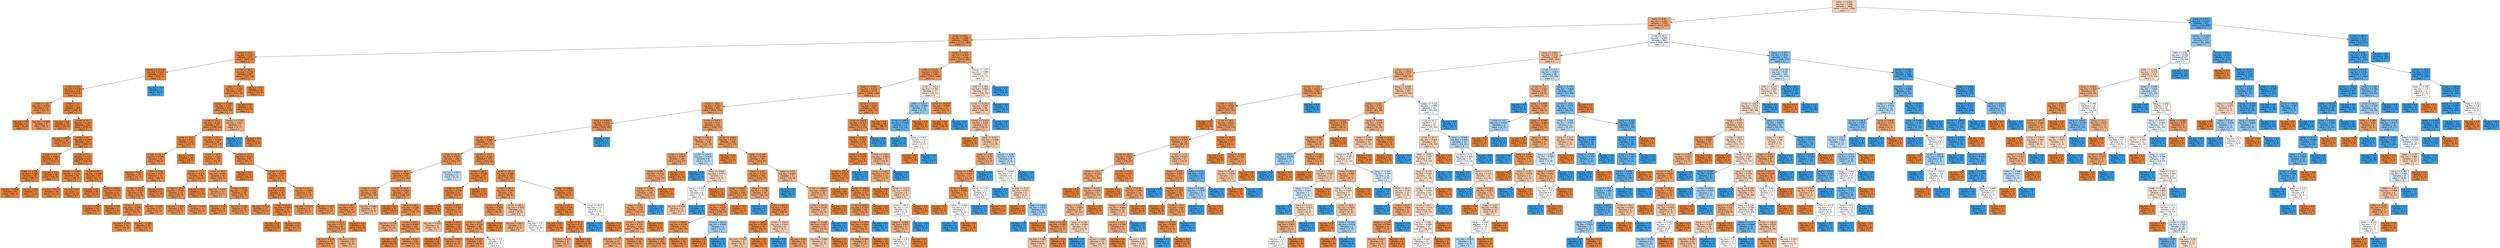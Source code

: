 digraph Tree {
node [shape=box, style="filled", color="black", fontname="helvetica"] ;
edge [fontname="helvetica"] ;
0 [label="dollar <= 0.056\nlog_loss = 0.968\nsamples = 3680\nvalue = [2224, 1456]\nclass = 1", fillcolor="#f6d3bb"] ;
1 [label="bang <= 0.08\nlog_loss = 0.784\nsamples = 2768\nvalue = [2121, 647]\nclass = 1", fillcolor="#eda775"] ;
0 -> 1 [labeldistance=2.5, labelangle=45, headlabel="True"] ;
2 [label="crl.tot <= 29.5\nlog_loss = 0.466\nsamples = 1906\nvalue = [1717, 189]\nclass = 1", fillcolor="#e88f4f"] ;
1 -> 2 ;
3 [label="crl.tot <= 9.5\nlog_loss = 0.237\nsamples = 670\nvalue = [644, 26]\nclass = 1", fillcolor="#e68641"] ;
2 -> 3 ;
4 [label="money <= 11.125\nlog_loss = 0.133\nsamples = 323\nvalue = [317, 6]\nclass = 1", fillcolor="#e5833d"] ;
3 -> 4 ;
5 [label="crl.tot <= 2.5\nlog_loss = 0.116\nsamples = 322\nvalue = [317, 5]\nclass = 1", fillcolor="#e5833c"] ;
4 -> 5 ;
6 [label="crl.tot <= 1.5\nlog_loss = 0.371\nsamples = 14\nvalue = [13, 1]\nclass = 1", fillcolor="#e78b48"] ;
5 -> 6 ;
7 [label="log_loss = 0.0\nsamples = 5\nvalue = [5, 0]\nclass = 1", fillcolor="#e58139"] ;
6 -> 7 ;
8 [label="log_loss = 0.503\nsamples = 9\nvalue = [8, 1]\nclass = 1", fillcolor="#e89152"] ;
6 -> 8 ;
9 [label="crl.tot <= 3.5\nlog_loss = 0.1\nsamples = 308\nvalue = [304, 4]\nclass = 1", fillcolor="#e5833c"] ;
5 -> 9 ;
10 [label="log_loss = 0.0\nsamples = 25\nvalue = [25, 0]\nclass = 1", fillcolor="#e58139"] ;
9 -> 10 ;
11 [label="crl.tot <= 4.5\nlog_loss = 0.107\nsamples = 283\nvalue = [279, 4]\nclass = 1", fillcolor="#e5833c"] ;
9 -> 11 ;
12 [label="log_loss = 0.183\nsamples = 36\nvalue = [35, 1]\nclass = 1", fillcolor="#e6853f"] ;
11 -> 12 ;
13 [label="crl.tot <= 6.5\nlog_loss = 0.095\nsamples = 247\nvalue = [244, 3]\nclass = 1", fillcolor="#e5833b"] ;
11 -> 13 ;
14 [label="crl.tot <= 5.5\nlog_loss = 0.067\nsamples = 125\nvalue = [124, 1]\nclass = 1", fillcolor="#e5823b"] ;
13 -> 14 ;
15 [label="make <= 1.135\nlog_loss = 0.088\nsamples = 90\nvalue = [89, 1]\nclass = 1", fillcolor="#e5823b"] ;
14 -> 15 ;
16 [label="log_loss = 0.089\nsamples = 89\nvalue = [88, 1]\nclass = 1", fillcolor="#e5823b"] ;
15 -> 16 ;
17 [label="log_loss = 0.0\nsamples = 1\nvalue = [1, 0]\nclass = 1", fillcolor="#e58139"] ;
15 -> 17 ;
18 [label="log_loss = 0.0\nsamples = 35\nvalue = [35, 0]\nclass = 1", fillcolor="#e58139"] ;
14 -> 18 ;
19 [label="crl.tot <= 7.5\nlog_loss = 0.121\nsamples = 122\nvalue = [120, 2]\nclass = 1", fillcolor="#e5833c"] ;
13 -> 19 ;
20 [label="money <= 4.875\nlog_loss = 0.172\nsamples = 39\nvalue = [38, 1]\nclass = 1", fillcolor="#e6843e"] ;
19 -> 20 ;
21 [label="log_loss = 0.176\nsamples = 38\nvalue = [37, 1]\nclass = 1", fillcolor="#e6843e"] ;
20 -> 21 ;
22 [label="log_loss = 0.0\nsamples = 1\nvalue = [1, 0]\nclass = 1", fillcolor="#e58139"] ;
20 -> 22 ;
23 [label="crl.tot <= 8.5\nlog_loss = 0.094\nsamples = 83\nvalue = [82, 1]\nclass = 1", fillcolor="#e5833b"] ;
19 -> 23 ;
24 [label="log_loss = 0.0\nsamples = 32\nvalue = [32, 0]\nclass = 1", fillcolor="#e58139"] ;
23 -> 24 ;
25 [label="make <= 0.875\nlog_loss = 0.139\nsamples = 51\nvalue = [50, 1]\nclass = 1", fillcolor="#e6843d"] ;
23 -> 25 ;
26 [label="log_loss = 0.141\nsamples = 50\nvalue = [49, 1]\nclass = 1", fillcolor="#e6843d"] ;
25 -> 26 ;
27 [label="log_loss = 0.0\nsamples = 1\nvalue = [1, 0]\nclass = 1", fillcolor="#e58139"] ;
25 -> 27 ;
28 [label="log_loss = 0.0\nsamples = 1\nvalue = [0, 1]\nclass = 1", fillcolor="#399de5"] ;
4 -> 28 ;
29 [label="crl.tot <= 28.5\nlog_loss = 0.318\nsamples = 347\nvalue = [327, 20]\nclass = 1", fillcolor="#e78945"] ;
3 -> 29 ;
30 [label="make <= 0.21\nlog_loss = 0.328\nsamples = 333\nvalue = [313, 20]\nclass = 1", fillcolor="#e78946"] ;
29 -> 30 ;
31 [label="money <= 0.735\nlog_loss = 0.337\nsamples = 321\nvalue = [301, 20]\nclass = 1", fillcolor="#e78946"] ;
30 -> 31 ;
32 [label="crl.tot <= 15.5\nlog_loss = 0.327\nsamples = 317\nvalue = [298, 19]\nclass = 1", fillcolor="#e78946"] ;
31 -> 32 ;
33 [label="crl.tot <= 13.5\nlog_loss = 0.27\nsamples = 130\nvalue = [124, 6]\nclass = 1", fillcolor="#e68743"] ;
32 -> 33 ;
34 [label="crl.tot <= 10.5\nlog_loss = 0.348\nsamples = 92\nvalue = [86, 6]\nclass = 1", fillcolor="#e78a47"] ;
33 -> 34 ;
35 [label="log_loss = 0.267\nsamples = 22\nvalue = [21, 1]\nclass = 1", fillcolor="#e68742"] ;
34 -> 35 ;
36 [label="n000 <= 1.06\nlog_loss = 0.371\nsamples = 70\nvalue = [65, 5]\nclass = 1", fillcolor="#e78b48"] ;
34 -> 36 ;
37 [label="crl.tot <= 12.5\nlog_loss = 0.375\nsamples = 69\nvalue = [64, 5]\nclass = 1", fillcolor="#e78b48"] ;
36 -> 37 ;
38 [label="crl.tot <= 11.5\nlog_loss = 0.348\nsamples = 46\nvalue = [43, 3]\nclass = 1", fillcolor="#e78a47"] ;
37 -> 38 ;
39 [label="log_loss = 0.391\nsamples = 26\nvalue = [24, 2]\nclass = 1", fillcolor="#e78c49"] ;
38 -> 39 ;
40 [label="log_loss = 0.286\nsamples = 20\nvalue = [19, 1]\nclass = 1", fillcolor="#e68843"] ;
38 -> 40 ;
41 [label="log_loss = 0.426\nsamples = 23\nvalue = [21, 2]\nclass = 1", fillcolor="#e78d4c"] ;
37 -> 41 ;
42 [label="log_loss = 0.0\nsamples = 1\nvalue = [1, 0]\nclass = 1", fillcolor="#e58139"] ;
36 -> 42 ;
43 [label="log_loss = 0.0\nsamples = 38\nvalue = [38, 0]\nclass = 1", fillcolor="#e58139"] ;
33 -> 43 ;
44 [label="crl.tot <= 21.5\nlog_loss = 0.364\nsamples = 187\nvalue = [174, 13]\nclass = 1", fillcolor="#e78a48"] ;
32 -> 44 ;
45 [label="crl.tot <= 18.5\nlog_loss = 0.431\nsamples = 102\nvalue = [93, 9]\nclass = 1", fillcolor="#e88d4c"] ;
44 -> 45 ;
46 [label="crl.tot <= 17.5\nlog_loss = 0.371\nsamples = 56\nvalue = [52, 4]\nclass = 1", fillcolor="#e78b48"] ;
45 -> 46 ;
47 [label="crl.tot <= 16.5\nlog_loss = 0.446\nsamples = 43\nvalue = [39, 4]\nclass = 1", fillcolor="#e88e4d"] ;
46 -> 47 ;
48 [label="log_loss = 0.469\nsamples = 20\nvalue = [18, 2]\nclass = 1", fillcolor="#e88f4f"] ;
47 -> 48 ;
49 [label="log_loss = 0.426\nsamples = 23\nvalue = [21, 2]\nclass = 1", fillcolor="#e78d4c"] ;
47 -> 49 ;
50 [label="log_loss = 0.0\nsamples = 13\nvalue = [13, 0]\nclass = 1", fillcolor="#e58139"] ;
46 -> 50 ;
51 [label="crl.tot <= 19.5\nlog_loss = 0.496\nsamples = 46\nvalue = [41, 5]\nclass = 1", fillcolor="#e89051"] ;
45 -> 51 ;
52 [label="log_loss = 0.672\nsamples = 17\nvalue = [14, 3]\nclass = 1", fillcolor="#eb9c63"] ;
51 -> 52 ;
53 [label="crl.tot <= 20.5\nlog_loss = 0.362\nsamples = 29\nvalue = [27, 2]\nclass = 1", fillcolor="#e78a48"] ;
51 -> 53 ;
54 [label="log_loss = 0.31\nsamples = 18\nvalue = [17, 1]\nclass = 1", fillcolor="#e78845"] ;
53 -> 54 ;
55 [label="log_loss = 0.439\nsamples = 11\nvalue = [10, 1]\nclass = 1", fillcolor="#e88e4d"] ;
53 -> 55 ;
56 [label="crl.tot <= 23.5\nlog_loss = 0.274\nsamples = 85\nvalue = [81, 4]\nclass = 1", fillcolor="#e68743"] ;
44 -> 56 ;
57 [label="log_loss = 0.0\nsamples = 18\nvalue = [18, 0]\nclass = 1", fillcolor="#e58139"] ;
56 -> 57 ;
58 [label="crl.tot <= 26.5\nlog_loss = 0.326\nsamples = 67\nvalue = [63, 4]\nclass = 1", fillcolor="#e78946"] ;
56 -> 58 ;
59 [label="crl.tot <= 24.5\nlog_loss = 0.25\nsamples = 48\nvalue = [46, 2]\nclass = 1", fillcolor="#e68642"] ;
58 -> 59 ;
60 [label="log_loss = 0.323\nsamples = 17\nvalue = [16, 1]\nclass = 1", fillcolor="#e78945"] ;
59 -> 60 ;
61 [label="crl.tot <= 25.5\nlog_loss = 0.206\nsamples = 31\nvalue = [30, 1]\nclass = 1", fillcolor="#e68540"] ;
59 -> 61 ;
62 [label="log_loss = 0.0\nsamples = 13\nvalue = [13, 0]\nclass = 1", fillcolor="#e58139"] ;
61 -> 62 ;
63 [label="log_loss = 0.31\nsamples = 18\nvalue = [17, 1]\nclass = 1", fillcolor="#e78845"] ;
61 -> 63 ;
64 [label="crl.tot <= 27.5\nlog_loss = 0.485\nsamples = 19\nvalue = [17, 2]\nclass = 1", fillcolor="#e89050"] ;
58 -> 64 ;
65 [label="log_loss = 0.503\nsamples = 9\nvalue = [8, 1]\nclass = 1", fillcolor="#e89152"] ;
64 -> 65 ;
66 [label="log_loss = 0.469\nsamples = 10\nvalue = [9, 1]\nclass = 1", fillcolor="#e88f4f"] ;
64 -> 66 ;
67 [label="money <= 1.535\nlog_loss = 0.811\nsamples = 4\nvalue = [3, 1]\nclass = 1", fillcolor="#eeab7b"] ;
31 -> 67 ;
68 [label="log_loss = 0.0\nsamples = 1\nvalue = [0, 1]\nclass = 1", fillcolor="#399de5"] ;
67 -> 68 ;
69 [label="log_loss = 0.0\nsamples = 3\nvalue = [3, 0]\nclass = 1", fillcolor="#e58139"] ;
67 -> 69 ;
70 [label="log_loss = 0.0\nsamples = 12\nvalue = [12, 0]\nclass = 1", fillcolor="#e58139"] ;
30 -> 70 ;
71 [label="log_loss = 0.0\nsamples = 14\nvalue = [14, 0]\nclass = 1", fillcolor="#e58139"] ;
29 -> 71 ;
72 [label="money <= 0.01\nlog_loss = 0.563\nsamples = 1236\nvalue = [1073, 163]\nclass = 1", fillcolor="#e99457"] ;
2 -> 72 ;
73 [label="n000 <= 0.115\nlog_loss = 0.534\nsamples = 1201\nvalue = [1055, 146]\nclass = 1", fillcolor="#e99254"] ;
72 -> 73 ;
74 [label="make <= 0.005\nlog_loss = 0.512\nsamples = 1174\nvalue = [1040, 134]\nclass = 1", fillcolor="#e89153"] ;
73 -> 74 ;
75 [label="crl.tot <= 98.5\nlog_loss = 0.557\nsamples = 947\nvalue = [824, 123]\nclass = 1", fillcolor="#e99457"] ;
74 -> 75 ;
76 [label="bang <= 0.076\nlog_loss = 0.474\nsamples = 473\nvalue = [425, 48]\nclass = 1", fillcolor="#e88f4f"] ;
75 -> 76 ;
77 [label="crl.tot <= 62.5\nlog_loss = 0.468\nsamples = 472\nvalue = [425, 47]\nclass = 1", fillcolor="#e88f4f"] ;
76 -> 77 ;
78 [label="crl.tot <= 61.5\nlog_loss = 0.522\nsamples = 298\nvalue = [263, 35]\nclass = 1", fillcolor="#e89253"] ;
77 -> 78 ;
79 [label="crl.tot <= 38.5\nlog_loss = 0.498\nsamples = 293\nvalue = [261, 32]\nclass = 1", fillcolor="#e89051"] ;
78 -> 79 ;
80 [label="crl.tot <= 37.5\nlog_loss = 0.581\nsamples = 108\nvalue = [93, 15]\nclass = 1", fillcolor="#e99559"] ;
79 -> 80 ;
81 [label="crl.tot <= 36.5\nlog_loss = 0.521\nsamples = 94\nvalue = [83, 11]\nclass = 1", fillcolor="#e89253"] ;
80 -> 81 ;
82 [label="crl.tot <= 35.5\nlog_loss = 0.573\nsamples = 81\nvalue = [70, 11]\nclass = 1", fillcolor="#e99558"] ;
81 -> 82 ;
83 [label="log_loss = 0.539\nsamples = 73\nvalue = [64, 9]\nclass = 1", fillcolor="#e99355"] ;
82 -> 83 ;
84 [label="log_loss = 0.811\nsamples = 8\nvalue = [6, 2]\nclass = 1", fillcolor="#eeab7b"] ;
82 -> 84 ;
85 [label="log_loss = 0.0\nsamples = 13\nvalue = [13, 0]\nclass = 1", fillcolor="#e58139"] ;
81 -> 85 ;
86 [label="log_loss = 0.863\nsamples = 14\nvalue = [10, 4]\nclass = 1", fillcolor="#efb388"] ;
80 -> 86 ;
87 [label="crl.tot <= 41.5\nlog_loss = 0.443\nsamples = 185\nvalue = [168, 17]\nclass = 1", fillcolor="#e88e4d"] ;
79 -> 87 ;
88 [label="log_loss = 0.0\nsamples = 34\nvalue = [34, 0]\nclass = 1", fillcolor="#e58139"] ;
87 -> 88 ;
89 [label="crl.tot <= 42.5\nlog_loss = 0.508\nsamples = 151\nvalue = [134, 17]\nclass = 1", fillcolor="#e89152"] ;
87 -> 89 ;
90 [label="log_loss = 0.764\nsamples = 9\nvalue = [7, 2]\nclass = 1", fillcolor="#eca572"] ;
89 -> 90 ;
91 [label="crl.tot <= 44.5\nlog_loss = 0.487\nsamples = 142\nvalue = [127, 15]\nclass = 1", fillcolor="#e89050"] ;
89 -> 91 ;
92 [label="log_loss = 0.0\nsamples = 16\nvalue = [16, 0]\nclass = 1", fillcolor="#e58139"] ;
91 -> 92 ;
93 [label="log_loss = 0.527\nsamples = 126\nvalue = [111, 15]\nclass = 1", fillcolor="#e99254"] ;
91 -> 93 ;
94 [label="log_loss = 0.971\nsamples = 5\nvalue = [2, 3]\nclass = 1", fillcolor="#bddef6"] ;
78 -> 94 ;
95 [label="crl.tot <= 73.5\nlog_loss = 0.362\nsamples = 174\nvalue = [162, 12]\nclass = 1", fillcolor="#e78a48"] ;
77 -> 95 ;
96 [label="crl.tot <= 69.5\nlog_loss = 0.194\nsamples = 67\nvalue = [65, 2]\nclass = 1", fillcolor="#e6853f"] ;
95 -> 96 ;
97 [label="crl.tot <= 65.5\nlog_loss = 0.258\nsamples = 46\nvalue = [44, 2]\nclass = 1", fillcolor="#e68742"] ;
96 -> 97 ;
98 [label="log_loss = 0.0\nsamples = 19\nvalue = [19, 0]\nclass = 1", fillcolor="#e58139"] ;
97 -> 98 ;
99 [label="crl.tot <= 66.5\nlog_loss = 0.381\nsamples = 27\nvalue = [25, 2]\nclass = 1", fillcolor="#e78b49"] ;
97 -> 99 ;
100 [label="log_loss = 0.918\nsamples = 3\nvalue = [2, 1]\nclass = 1", fillcolor="#f2c09c"] ;
99 -> 100 ;
101 [label="crl.tot <= 68.5\nlog_loss = 0.25\nsamples = 24\nvalue = [23, 1]\nclass = 1", fillcolor="#e68642"] ;
99 -> 101 ;
102 [label="log_loss = 0.0\nsamples = 14\nvalue = [14, 0]\nclass = 1", fillcolor="#e58139"] ;
101 -> 102 ;
103 [label="log_loss = 0.469\nsamples = 10\nvalue = [9, 1]\nclass = 1", fillcolor="#e88f4f"] ;
101 -> 103 ;
104 [label="log_loss = 0.0\nsamples = 21\nvalue = [21, 0]\nclass = 1", fillcolor="#e58139"] ;
96 -> 104 ;
105 [label="crl.tot <= 87.5\nlog_loss = 0.448\nsamples = 107\nvalue = [97, 10]\nclass = 1", fillcolor="#e88e4d"] ;
95 -> 105 ;
106 [label="crl.tot <= 85.5\nlog_loss = 0.592\nsamples = 56\nvalue = [48, 8]\nclass = 1", fillcolor="#e9965a"] ;
105 -> 106 ;
107 [label="crl.tot <= 84.5\nlog_loss = 0.529\nsamples = 50\nvalue = [44, 6]\nclass = 1", fillcolor="#e99254"] ;
106 -> 107 ;
108 [label="crl.tot <= 83.5\nlog_loss = 0.559\nsamples = 46\nvalue = [40, 6]\nclass = 1", fillcolor="#e99457"] ;
107 -> 108 ;
109 [label="log_loss = 0.511\nsamples = 44\nvalue = [39, 5]\nclass = 1", fillcolor="#e89152"] ;
108 -> 109 ;
110 [label="log_loss = 1.0\nsamples = 2\nvalue = [1, 1]\nclass = 1", fillcolor="#ffffff"] ;
108 -> 110 ;
111 [label="log_loss = 0.0\nsamples = 4\nvalue = [4, 0]\nclass = 1", fillcolor="#e58139"] ;
107 -> 111 ;
112 [label="crl.tot <= 86.5\nlog_loss = 0.918\nsamples = 6\nvalue = [4, 2]\nclass = 1", fillcolor="#f2c09c"] ;
106 -> 112 ;
113 [label="log_loss = 0.811\nsamples = 4\nvalue = [3, 1]\nclass = 1", fillcolor="#eeab7b"] ;
112 -> 113 ;
114 [label="log_loss = 1.0\nsamples = 2\nvalue = [1, 1]\nclass = 1", fillcolor="#ffffff"] ;
112 -> 114 ;
115 [label="dollar <= 0.043\nlog_loss = 0.239\nsamples = 51\nvalue = [49, 2]\nclass = 1", fillcolor="#e68641"] ;
105 -> 115 ;
116 [label="crl.tot <= 94.5\nlog_loss = 0.144\nsamples = 49\nvalue = [48, 1]\nclass = 1", fillcolor="#e6843d"] ;
115 -> 116 ;
117 [label="log_loss = 0.0\nsamples = 31\nvalue = [31, 0]\nclass = 1", fillcolor="#e58139"] ;
116 -> 117 ;
118 [label="crl.tot <= 95.5\nlog_loss = 0.31\nsamples = 18\nvalue = [17, 1]\nclass = 1", fillcolor="#e78845"] ;
116 -> 118 ;
119 [label="log_loss = 0.811\nsamples = 4\nvalue = [3, 1]\nclass = 1", fillcolor="#eeab7b"] ;
118 -> 119 ;
120 [label="log_loss = 0.0\nsamples = 14\nvalue = [14, 0]\nclass = 1", fillcolor="#e58139"] ;
118 -> 120 ;
121 [label="crl.tot <= 96.5\nlog_loss = 1.0\nsamples = 2\nvalue = [1, 1]\nclass = 1", fillcolor="#ffffff"] ;
115 -> 121 ;
122 [label="log_loss = 0.0\nsamples = 1\nvalue = [0, 1]\nclass = 1", fillcolor="#399de5"] ;
121 -> 122 ;
123 [label="log_loss = 0.0\nsamples = 1\nvalue = [1, 0]\nclass = 1", fillcolor="#e58139"] ;
121 -> 123 ;
124 [label="log_loss = 0.0\nsamples = 1\nvalue = [0, 1]\nclass = 1", fillcolor="#399de5"] ;
76 -> 124 ;
125 [label="crl.tot <= 145.5\nlog_loss = 0.63\nsamples = 474\nvalue = [399, 75]\nclass = 1", fillcolor="#ea995e"] ;
75 -> 125 ;
126 [label="crl.tot <= 143.5\nlog_loss = 0.732\nsamples = 156\nvalue = [124, 32]\nclass = 1", fillcolor="#eca26c"] ;
125 -> 126 ;
127 [label="crl.tot <= 139.5\nlog_loss = 0.685\nsamples = 148\nvalue = [121, 27]\nclass = 1", fillcolor="#eb9d65"] ;
126 -> 127 ;
128 [label="bang <= 0.047\nlog_loss = 0.716\nsamples = 137\nvalue = [110, 27]\nclass = 1", fillcolor="#eba06a"] ;
127 -> 128 ;
129 [label="bang <= 0.046\nlog_loss = 0.737\nsamples = 130\nvalue = [103, 27]\nclass = 1", fillcolor="#eca26d"] ;
128 -> 129 ;
130 [label="bang <= 0.02\nlog_loss = 0.725\nsamples = 129\nvalue = [103, 26]\nclass = 1", fillcolor="#eca16b"] ;
129 -> 130 ;
131 [label="crl.tot <= 126.5\nlog_loss = 0.734\nsamples = 126\nvalue = [100, 26]\nclass = 1", fillcolor="#eca26c"] ;
130 -> 131 ;
132 [label="log_loss = 0.772\nsamples = 97\nvalue = [75, 22]\nclass = 1", fillcolor="#eda673"] ;
131 -> 132 ;
133 [label="log_loss = 0.579\nsamples = 29\nvalue = [25, 4]\nclass = 1", fillcolor="#e99559"] ;
131 -> 133 ;
134 [label="log_loss = 0.0\nsamples = 3\nvalue = [3, 0]\nclass = 1", fillcolor="#e58139"] ;
130 -> 134 ;
135 [label="log_loss = 0.0\nsamples = 1\nvalue = [0, 1]\nclass = 1", fillcolor="#399de5"] ;
129 -> 135 ;
136 [label="log_loss = 0.0\nsamples = 7\nvalue = [7, 0]\nclass = 1", fillcolor="#e58139"] ;
128 -> 136 ;
137 [label="log_loss = 0.0\nsamples = 11\nvalue = [11, 0]\nclass = 1", fillcolor="#e58139"] ;
127 -> 137 ;
138 [label="crl.tot <= 144.5\nlog_loss = 0.954\nsamples = 8\nvalue = [3, 5]\nclass = 1", fillcolor="#b0d8f5"] ;
126 -> 138 ;
139 [label="log_loss = 0.0\nsamples = 3\nvalue = [0, 3]\nclass = 1", fillcolor="#399de5"] ;
138 -> 139 ;
140 [label="bang <= 0.049\nlog_loss = 0.971\nsamples = 5\nvalue = [3, 2]\nclass = 1", fillcolor="#f6d5bd"] ;
138 -> 140 ;
141 [label="bang <= 0.022\nlog_loss = 1.0\nsamples = 4\nvalue = [2, 2]\nclass = 1", fillcolor="#ffffff"] ;
140 -> 141 ;
142 [label="log_loss = 0.918\nsamples = 3\nvalue = [2, 1]\nclass = 1", fillcolor="#f2c09c"] ;
141 -> 142 ;
143 [label="log_loss = 0.0\nsamples = 1\nvalue = [0, 1]\nclass = 1", fillcolor="#399de5"] ;
141 -> 143 ;
144 [label="log_loss = 0.0\nsamples = 1\nvalue = [1, 0]\nclass = 1", fillcolor="#e58139"] ;
140 -> 144 ;
145 [label="crl.tot <= 149.5\nlog_loss = 0.572\nsamples = 318\nvalue = [275, 43]\nclass = 1", fillcolor="#e99558"] ;
125 -> 145 ;
146 [label="log_loss = 0.0\nsamples = 11\nvalue = [11, 0]\nclass = 1", fillcolor="#e58139"] ;
145 -> 146 ;
147 [label="dollar <= 0.028\nlog_loss = 0.584\nsamples = 307\nvalue = [264, 43]\nclass = 1", fillcolor="#e99659"] ;
145 -> 147 ;
148 [label="bang <= 0.03\nlog_loss = 0.556\nsamples = 286\nvalue = [249, 37]\nclass = 1", fillcolor="#e99456"] ;
147 -> 148 ;
149 [label="bang <= 0.017\nlog_loss = 0.51\nsamples = 238\nvalue = [211, 27]\nclass = 1", fillcolor="#e89152"] ;
148 -> 149 ;
150 [label="bang <= 0.015\nlog_loss = 0.529\nsamples = 225\nvalue = [198, 27]\nclass = 1", fillcolor="#e99254"] ;
149 -> 150 ;
151 [label="crl.tot <= 494.0\nlog_loss = 0.508\nsamples = 222\nvalue = [197, 25]\nclass = 1", fillcolor="#e89152"] ;
150 -> 151 ;
152 [label="log_loss = 0.561\nsamples = 183\nvalue = [159, 24]\nclass = 1", fillcolor="#e99457"] ;
151 -> 152 ;
153 [label="log_loss = 0.172\nsamples = 39\nvalue = [38, 1]\nclass = 1", fillcolor="#e6843e"] ;
151 -> 153 ;
154 [label="crl.tot <= 341.0\nlog_loss = 0.918\nsamples = 3\nvalue = [1, 2]\nclass = 1", fillcolor="#9ccef2"] ;
150 -> 154 ;
155 [label="log_loss = 0.0\nsamples = 1\nvalue = [1, 0]\nclass = 1", fillcolor="#e58139"] ;
154 -> 155 ;
156 [label="log_loss = 0.0\nsamples = 2\nvalue = [0, 2]\nclass = 1", fillcolor="#399de5"] ;
154 -> 156 ;
157 [label="log_loss = 0.0\nsamples = 13\nvalue = [13, 0]\nclass = 1", fillcolor="#e58139"] ;
149 -> 157 ;
158 [label="bang <= 0.038\nlog_loss = 0.738\nsamples = 48\nvalue = [38, 10]\nclass = 1", fillcolor="#eca26d"] ;
148 -> 158 ;
159 [label="log_loss = 0.0\nsamples = 6\nvalue = [0, 6]\nclass = 1", fillcolor="#399de5"] ;
158 -> 159 ;
160 [label="crl.tot <= 427.0\nlog_loss = 0.454\nsamples = 42\nvalue = [38, 4]\nclass = 1", fillcolor="#e88e4e"] ;
158 -> 160 ;
161 [label="crl.tot <= 169.0\nlog_loss = 0.191\nsamples = 34\nvalue = [33, 1]\nclass = 1", fillcolor="#e6853f"] ;
160 -> 161 ;
162 [label="log_loss = 0.918\nsamples = 3\nvalue = [2, 1]\nclass = 1", fillcolor="#f2c09c"] ;
161 -> 162 ;
163 [label="log_loss = 0.0\nsamples = 31\nvalue = [31, 0]\nclass = 1", fillcolor="#e58139"] ;
161 -> 163 ;
164 [label="crl.tot <= 524.0\nlog_loss = 0.954\nsamples = 8\nvalue = [5, 3]\nclass = 1", fillcolor="#f5cdb0"] ;
160 -> 164 ;
165 [label="log_loss = 0.0\nsamples = 2\nvalue = [0, 2]\nclass = 1", fillcolor="#399de5"] ;
164 -> 165 ;
166 [label="log_loss = 0.65\nsamples = 6\nvalue = [5, 1]\nclass = 1", fillcolor="#ea9a61"] ;
164 -> 166 ;
167 [label="dollar <= 0.03\nlog_loss = 0.863\nsamples = 21\nvalue = [15, 6]\nclass = 1", fillcolor="#efb388"] ;
147 -> 167 ;
168 [label="log_loss = 0.0\nsamples = 1\nvalue = [0, 1]\nclass = 1", fillcolor="#399de5"] ;
167 -> 168 ;
169 [label="crl.tot <= 1066.5\nlog_loss = 0.811\nsamples = 20\nvalue = [15, 5]\nclass = 1", fillcolor="#eeab7b"] ;
167 -> 169 ;
170 [label="crl.tot <= 893.0\nlog_loss = 0.874\nsamples = 17\nvalue = [12, 5]\nclass = 1", fillcolor="#f0b58b"] ;
169 -> 170 ;
171 [label="dollar <= 0.046\nlog_loss = 0.811\nsamples = 16\nvalue = [12, 4]\nclass = 1", fillcolor="#eeab7b"] ;
170 -> 171 ;
172 [label="log_loss = 0.946\nsamples = 11\nvalue = [7, 4]\nclass = 1", fillcolor="#f4c9aa"] ;
171 -> 172 ;
173 [label="log_loss = 0.0\nsamples = 5\nvalue = [5, 0]\nclass = 1", fillcolor="#e58139"] ;
171 -> 173 ;
174 [label="log_loss = 0.0\nsamples = 1\nvalue = [0, 1]\nclass = 1", fillcolor="#399de5"] ;
170 -> 174 ;
175 [label="log_loss = 0.0\nsamples = 3\nvalue = [3, 0]\nclass = 1", fillcolor="#e58139"] ;
169 -> 175 ;
176 [label="crl.tot <= 261.0\nlog_loss = 0.28\nsamples = 227\nvalue = [216, 11]\nclass = 1", fillcolor="#e68743"] ;
74 -> 176 ;
177 [label="crl.tot <= 252.0\nlog_loss = 0.423\nsamples = 128\nvalue = [117, 11]\nclass = 1", fillcolor="#e78d4c"] ;
176 -> 177 ;
178 [label="bang <= 0.045\nlog_loss = 0.343\nsamples = 125\nvalue = [117, 8]\nclass = 1", fillcolor="#e78a47"] ;
177 -> 178 ;
179 [label="dollar <= 0.043\nlog_loss = 0.224\nsamples = 111\nvalue = [107, 4]\nclass = 1", fillcolor="#e68640"] ;
178 -> 179 ;
180 [label="crl.tot <= 112.5\nlog_loss = 0.181\nsamples = 110\nvalue = [107, 3]\nclass = 1", fillcolor="#e6853f"] ;
179 -> 180 ;
181 [label="log_loss = 0.0\nsamples = 69\nvalue = [69, 0]\nclass = 1", fillcolor="#e58139"] ;
180 -> 181 ;
182 [label="crl.tot <= 188.0\nlog_loss = 0.378\nsamples = 41\nvalue = [38, 3]\nclass = 1", fillcolor="#e78b49"] ;
180 -> 182 ;
183 [label="crl.tot <= 184.0\nlog_loss = 0.544\nsamples = 24\nvalue = [21, 3]\nclass = 1", fillcolor="#e99355"] ;
182 -> 183 ;
184 [label="make <= 0.295\nlog_loss = 0.426\nsamples = 23\nvalue = [21, 2]\nclass = 1", fillcolor="#e78d4c"] ;
183 -> 184 ;
185 [label="log_loss = 0.764\nsamples = 9\nvalue = [7, 2]\nclass = 1", fillcolor="#eca572"] ;
184 -> 185 ;
186 [label="log_loss = 0.0\nsamples = 14\nvalue = [14, 0]\nclass = 1", fillcolor="#e58139"] ;
184 -> 186 ;
187 [label="log_loss = 0.0\nsamples = 1\nvalue = [0, 1]\nclass = 1", fillcolor="#399de5"] ;
183 -> 187 ;
188 [label="log_loss = 0.0\nsamples = 17\nvalue = [17, 0]\nclass = 1", fillcolor="#e58139"] ;
182 -> 188 ;
189 [label="log_loss = 0.0\nsamples = 1\nvalue = [0, 1]\nclass = 1", fillcolor="#399de5"] ;
179 -> 189 ;
190 [label="crl.tot <= 134.5\nlog_loss = 0.863\nsamples = 14\nvalue = [10, 4]\nclass = 1", fillcolor="#efb388"] ;
178 -> 190 ;
191 [label="bang <= 0.057\nlog_loss = 0.779\nsamples = 13\nvalue = [10, 3]\nclass = 1", fillcolor="#eda774"] ;
190 -> 191 ;
192 [label="log_loss = 0.0\nsamples = 5\nvalue = [5, 0]\nclass = 1", fillcolor="#e58139"] ;
191 -> 192 ;
193 [label="crl.tot <= 113.0\nlog_loss = 0.954\nsamples = 8\nvalue = [5, 3]\nclass = 1", fillcolor="#f5cdb0"] ;
191 -> 193 ;
194 [label="crl.tot <= 88.5\nlog_loss = 1.0\nsamples = 6\nvalue = [3, 3]\nclass = 1", fillcolor="#ffffff"] ;
193 -> 194 ;
195 [label="bang <= 0.063\nlog_loss = 0.811\nsamples = 4\nvalue = [3, 1]\nclass = 1", fillcolor="#eeab7b"] ;
194 -> 195 ;
196 [label="log_loss = 1.0\nsamples = 2\nvalue = [1, 1]\nclass = 1", fillcolor="#ffffff"] ;
195 -> 196 ;
197 [label="log_loss = 0.0\nsamples = 2\nvalue = [2, 0]\nclass = 1", fillcolor="#e58139"] ;
195 -> 197 ;
198 [label="log_loss = 0.0\nsamples = 2\nvalue = [0, 2]\nclass = 1", fillcolor="#399de5"] ;
194 -> 198 ;
199 [label="log_loss = 0.0\nsamples = 2\nvalue = [2, 0]\nclass = 1", fillcolor="#e58139"] ;
193 -> 199 ;
200 [label="log_loss = 0.0\nsamples = 1\nvalue = [0, 1]\nclass = 1", fillcolor="#399de5"] ;
190 -> 200 ;
201 [label="log_loss = 0.0\nsamples = 3\nvalue = [0, 3]\nclass = 1", fillcolor="#399de5"] ;
177 -> 201 ;
202 [label="log_loss = 0.0\nsamples = 99\nvalue = [99, 0]\nclass = 1", fillcolor="#e58139"] ;
176 -> 202 ;
203 [label="crl.tot <= 365.0\nlog_loss = 0.991\nsamples = 27\nvalue = [15, 12]\nclass = 1", fillcolor="#fae6d7"] ;
73 -> 203 ;
204 [label="n000 <= 0.615\nlog_loss = 0.896\nsamples = 16\nvalue = [5, 11]\nclass = 1", fillcolor="#93caf1"] ;
203 -> 204 ;
205 [label="crl.tot <= 205.5\nlog_loss = 0.619\nsamples = 13\nvalue = [2, 11]\nclass = 1", fillcolor="#5dafea"] ;
204 -> 205 ;
206 [label="log_loss = 0.0\nsamples = 9\nvalue = [0, 9]\nclass = 1", fillcolor="#399de5"] ;
205 -> 206 ;
207 [label="dollar <= 0.011\nlog_loss = 1.0\nsamples = 4\nvalue = [2, 2]\nclass = 1", fillcolor="#ffffff"] ;
205 -> 207 ;
208 [label="log_loss = 0.0\nsamples = 2\nvalue = [2, 0]\nclass = 1", fillcolor="#e58139"] ;
207 -> 208 ;
209 [label="log_loss = 0.0\nsamples = 2\nvalue = [0, 2]\nclass = 1", fillcolor="#399de5"] ;
207 -> 209 ;
210 [label="log_loss = 0.0\nsamples = 3\nvalue = [3, 0]\nclass = 1", fillcolor="#e58139"] ;
204 -> 210 ;
211 [label="crl.tot <= 2029.0\nlog_loss = 0.439\nsamples = 11\nvalue = [10, 1]\nclass = 1", fillcolor="#e88e4d"] ;
203 -> 211 ;
212 [label="log_loss = 0.0\nsamples = 10\nvalue = [10, 0]\nclass = 1", fillcolor="#e58139"] ;
211 -> 212 ;
213 [label="log_loss = 0.0\nsamples = 1\nvalue = [0, 1]\nclass = 1", fillcolor="#399de5"] ;
211 -> 213 ;
214 [label="money <= 1.77\nlog_loss = 0.999\nsamples = 35\nvalue = [18, 17]\nclass = 1", fillcolor="#fef8f4"] ;
72 -> 214 ;
215 [label="n000 <= 0.305\nlog_loss = 0.981\nsamples = 31\nvalue = [18, 13]\nclass = 1", fillcolor="#f8dcc8"] ;
214 -> 215 ;
216 [label="crl.tot <= 6128.0\nlog_loss = 0.94\nsamples = 28\nvalue = [18, 10]\nclass = 1", fillcolor="#f3c7a7"] ;
215 -> 216 ;
217 [label="money <= 0.065\nlog_loss = 0.89\nsamples = 26\nvalue = [18, 8]\nclass = 1", fillcolor="#f1b991"] ;
216 -> 217 ;
218 [label="log_loss = 0.0\nsamples = 4\nvalue = [4, 0]\nclass = 1", fillcolor="#e58139"] ;
217 -> 218 ;
219 [label="bang <= 0.017\nlog_loss = 0.946\nsamples = 22\nvalue = [14, 8]\nclass = 1", fillcolor="#f4c9aa"] ;
217 -> 219 ;
220 [label="dollar <= 0.02\nlog_loss = 0.75\nsamples = 14\nvalue = [11, 3]\nclass = 1", fillcolor="#eca36f"] ;
219 -> 220 ;
221 [label="money <= 1.365\nlog_loss = 0.619\nsamples = 13\nvalue = [11, 2]\nclass = 1", fillcolor="#ea985d"] ;
220 -> 221 ;
222 [label="crl.tot <= 933.0\nlog_loss = 0.439\nsamples = 11\nvalue = [10, 1]\nclass = 1", fillcolor="#e88e4d"] ;
221 -> 222 ;
223 [label="log_loss = 0.0\nsamples = 9\nvalue = [9, 0]\nclass = 1", fillcolor="#e58139"] ;
222 -> 223 ;
224 [label="dollar <= 0.006\nlog_loss = 1.0\nsamples = 2\nvalue = [1, 1]\nclass = 1", fillcolor="#ffffff"] ;
222 -> 224 ;
225 [label="log_loss = 0.0\nsamples = 1\nvalue = [0, 1]\nclass = 1", fillcolor="#399de5"] ;
224 -> 225 ;
226 [label="log_loss = 0.0\nsamples = 1\nvalue = [1, 0]\nclass = 1", fillcolor="#e58139"] ;
224 -> 226 ;
227 [label="money <= 1.54\nlog_loss = 1.0\nsamples = 2\nvalue = [1, 1]\nclass = 1", fillcolor="#ffffff"] ;
221 -> 227 ;
228 [label="log_loss = 0.0\nsamples = 1\nvalue = [0, 1]\nclass = 1", fillcolor="#399de5"] ;
227 -> 228 ;
229 [label="log_loss = 0.0\nsamples = 1\nvalue = [1, 0]\nclass = 1", fillcolor="#e58139"] ;
227 -> 229 ;
230 [label="log_loss = 0.0\nsamples = 1\nvalue = [0, 1]\nclass = 1", fillcolor="#399de5"] ;
220 -> 230 ;
231 [label="money <= 0.56\nlog_loss = 0.954\nsamples = 8\nvalue = [3, 5]\nclass = 1", fillcolor="#b0d8f5"] ;
219 -> 231 ;
232 [label="money <= 0.095\nlog_loss = 1.0\nsamples = 6\nvalue = [3, 3]\nclass = 1", fillcolor="#ffffff"] ;
231 -> 232 ;
233 [label="log_loss = 0.0\nsamples = 1\nvalue = [0, 1]\nclass = 1", fillcolor="#399de5"] ;
232 -> 233 ;
234 [label="money <= 0.21\nlog_loss = 0.971\nsamples = 5\nvalue = [3, 2]\nclass = 1", fillcolor="#f6d5bd"] ;
232 -> 234 ;
235 [label="log_loss = 0.0\nsamples = 2\nvalue = [2, 0]\nclass = 1", fillcolor="#e58139"] ;
234 -> 235 ;
236 [label="dollar <= 0.024\nlog_loss = 0.918\nsamples = 3\nvalue = [1, 2]\nclass = 1", fillcolor="#9ccef2"] ;
234 -> 236 ;
237 [label="log_loss = 0.0\nsamples = 2\nvalue = [0, 2]\nclass = 1", fillcolor="#399de5"] ;
236 -> 237 ;
238 [label="log_loss = 0.0\nsamples = 1\nvalue = [1, 0]\nclass = 1", fillcolor="#e58139"] ;
236 -> 238 ;
239 [label="log_loss = 0.0\nsamples = 2\nvalue = [0, 2]\nclass = 1", fillcolor="#399de5"] ;
231 -> 239 ;
240 [label="log_loss = 0.0\nsamples = 2\nvalue = [0, 2]\nclass = 1", fillcolor="#399de5"] ;
216 -> 240 ;
241 [label="log_loss = 0.0\nsamples = 3\nvalue = [0, 3]\nclass = 1", fillcolor="#399de5"] ;
215 -> 241 ;
242 [label="log_loss = 0.0\nsamples = 4\nvalue = [0, 4]\nclass = 1", fillcolor="#399de5"] ;
214 -> 242 ;
243 [label="crl.tot <= 85.5\nlog_loss = 0.997\nsamples = 862\nvalue = [404, 458]\nclass = 1", fillcolor="#e8f3fc"] ;
1 -> 243 ;
244 [label="bang <= 0.805\nlog_loss = 0.911\nsamples = 438\nvalue = [295, 143]\nclass = 1", fillcolor="#f2be99"] ;
243 -> 244 ;
245 [label="crl.tot <= 41.5\nlog_loss = 0.819\nsamples = 349\nvalue = [260, 89]\nclass = 1", fillcolor="#eeac7d"] ;
244 -> 245 ;
246 [label="money <= 3.91\nlog_loss = 0.621\nsamples = 162\nvalue = [137, 25]\nclass = 1", fillcolor="#ea985d"] ;
245 -> 246 ;
247 [label="crl.tot <= 12.5\nlog_loss = 0.594\nsamples = 160\nvalue = [137, 23]\nclass = 1", fillcolor="#e9965a"] ;
246 -> 247 ;
248 [label="log_loss = 0.0\nsamples = 13\nvalue = [13, 0]\nclass = 1", fillcolor="#e58139"] ;
247 -> 248 ;
249 [label="crl.tot <= 35.5\nlog_loss = 0.626\nsamples = 147\nvalue = [124, 23]\nclass = 1", fillcolor="#ea985e"] ;
247 -> 249 ;
250 [label="bang <= 0.614\nlog_loss = 0.687\nsamples = 120\nvalue = [98, 22]\nclass = 1", fillcolor="#eb9d65"] ;
249 -> 250 ;
251 [label="crl.tot <= 26.5\nlog_loss = 0.611\nsamples = 93\nvalue = [79, 14]\nclass = 1", fillcolor="#ea975c"] ;
250 -> 251 ;
252 [label="crl.tot <= 15.5\nlog_loss = 0.752\nsamples = 51\nvalue = [40, 11]\nclass = 1", fillcolor="#eca46f"] ;
251 -> 252 ;
253 [label="log_loss = 0.0\nsamples = 10\nvalue = [10, 0]\nclass = 1", fillcolor="#e58139"] ;
252 -> 253 ;
254 [label="bang <= 0.549\nlog_loss = 0.839\nsamples = 41\nvalue = [30, 11]\nclass = 1", fillcolor="#efaf82"] ;
252 -> 254 ;
255 [label="bang <= 0.225\nlog_loss = 0.878\nsamples = 37\nvalue = [26, 11]\nclass = 1", fillcolor="#f0b68d"] ;
254 -> 255 ;
256 [label="bang <= 0.156\nlog_loss = 0.592\nsamples = 14\nvalue = [12, 2]\nclass = 1", fillcolor="#e9965a"] ;
255 -> 256 ;
257 [label="log_loss = 0.918\nsamples = 6\nvalue = [4, 2]\nclass = 1", fillcolor="#f2c09c"] ;
256 -> 257 ;
258 [label="log_loss = 0.0\nsamples = 8\nvalue = [8, 0]\nclass = 1", fillcolor="#e58139"] ;
256 -> 258 ;
259 [label="bang <= 0.236\nlog_loss = 0.966\nsamples = 23\nvalue = [14, 9]\nclass = 1", fillcolor="#f6d2b8"] ;
255 -> 259 ;
260 [label="log_loss = 0.0\nsamples = 1\nvalue = [0, 1]\nclass = 1", fillcolor="#399de5"] ;
259 -> 260 ;
261 [label="log_loss = 0.946\nsamples = 22\nvalue = [14, 8]\nclass = 1", fillcolor="#f4c9aa"] ;
259 -> 261 ;
262 [label="log_loss = 0.0\nsamples = 4\nvalue = [4, 0]\nclass = 1", fillcolor="#e58139"] ;
254 -> 262 ;
263 [label="crl.tot <= 31.5\nlog_loss = 0.371\nsamples = 42\nvalue = [39, 3]\nclass = 1", fillcolor="#e78b48"] ;
251 -> 263 ;
264 [label="log_loss = 0.0\nsamples = 26\nvalue = [26, 0]\nclass = 1", fillcolor="#e58139"] ;
263 -> 264 ;
265 [label="bang <= 0.32\nlog_loss = 0.696\nsamples = 16\nvalue = [13, 3]\nclass = 1", fillcolor="#eb9e67"] ;
263 -> 265 ;
266 [label="bang <= 0.306\nlog_loss = 0.881\nsamples = 10\nvalue = [7, 3]\nclass = 1", fillcolor="#f0b78e"] ;
265 -> 266 ;
267 [label="crl.tot <= 32.5\nlog_loss = 0.764\nsamples = 9\nvalue = [7, 2]\nclass = 1", fillcolor="#eca572"] ;
266 -> 267 ;
268 [label="log_loss = 0.0\nsamples = 4\nvalue = [4, 0]\nclass = 1", fillcolor="#e58139"] ;
267 -> 268 ;
269 [label="log_loss = 0.971\nsamples = 5\nvalue = [3, 2]\nclass = 1", fillcolor="#f6d5bd"] ;
267 -> 269 ;
270 [label="log_loss = 0.0\nsamples = 1\nvalue = [0, 1]\nclass = 1", fillcolor="#399de5"] ;
266 -> 270 ;
271 [label="log_loss = 0.0\nsamples = 6\nvalue = [6, 0]\nclass = 1", fillcolor="#e58139"] ;
265 -> 271 ;
272 [label="crl.tot <= 27.0\nlog_loss = 0.877\nsamples = 27\nvalue = [19, 8]\nclass = 1", fillcolor="#f0b68c"] ;
250 -> 272 ;
273 [label="bang <= 0.618\nlog_loss = 0.592\nsamples = 21\nvalue = [18, 3]\nclass = 1", fillcolor="#e9965a"] ;
272 -> 273 ;
274 [label="log_loss = 0.0\nsamples = 1\nvalue = [0, 1]\nclass = 1", fillcolor="#399de5"] ;
273 -> 274 ;
275 [label="bang <= 0.712\nlog_loss = 0.469\nsamples = 20\nvalue = [18, 2]\nclass = 1", fillcolor="#e88f4f"] ;
273 -> 275 ;
276 [label="log_loss = 0.0\nsamples = 8\nvalue = [8, 0]\nclass = 1", fillcolor="#e58139"] ;
275 -> 276 ;
277 [label="crl.tot <= 22.5\nlog_loss = 0.65\nsamples = 12\nvalue = [10, 2]\nclass = 1", fillcolor="#ea9a61"] ;
275 -> 277 ;
278 [label="bang <= 0.719\nlog_loss = 0.439\nsamples = 11\nvalue = [10, 1]\nclass = 1", fillcolor="#e88e4d"] ;
277 -> 278 ;
279 [label="log_loss = 0.0\nsamples = 1\nvalue = [0, 1]\nclass = 1", fillcolor="#399de5"] ;
278 -> 279 ;
280 [label="log_loss = 0.0\nsamples = 10\nvalue = [10, 0]\nclass = 1", fillcolor="#e58139"] ;
278 -> 280 ;
281 [label="log_loss = 0.0\nsamples = 1\nvalue = [0, 1]\nclass = 1", fillcolor="#399de5"] ;
277 -> 281 ;
282 [label="bang <= 0.69\nlog_loss = 0.65\nsamples = 6\nvalue = [1, 5]\nclass = 1", fillcolor="#61b1ea"] ;
272 -> 282 ;
283 [label="bang <= 0.678\nlog_loss = 0.918\nsamples = 3\nvalue = [1, 2]\nclass = 1", fillcolor="#9ccef2"] ;
282 -> 283 ;
284 [label="log_loss = 0.0\nsamples = 2\nvalue = [0, 2]\nclass = 1", fillcolor="#399de5"] ;
283 -> 284 ;
285 [label="log_loss = 0.0\nsamples = 1\nvalue = [1, 0]\nclass = 1", fillcolor="#e58139"] ;
283 -> 285 ;
286 [label="log_loss = 0.0\nsamples = 3\nvalue = [0, 3]\nclass = 1", fillcolor="#399de5"] ;
282 -> 286 ;
287 [label="crl.tot <= 39.5\nlog_loss = 0.229\nsamples = 27\nvalue = [26, 1]\nclass = 1", fillcolor="#e68641"] ;
249 -> 287 ;
288 [label="log_loss = 0.0\nsamples = 20\nvalue = [20, 0]\nclass = 1", fillcolor="#e58139"] ;
287 -> 288 ;
289 [label="bang <= 0.203\nlog_loss = 0.592\nsamples = 7\nvalue = [6, 1]\nclass = 1", fillcolor="#e9965a"] ;
287 -> 289 ;
290 [label="bang <= 0.164\nlog_loss = 0.918\nsamples = 3\nvalue = [2, 1]\nclass = 1", fillcolor="#f2c09c"] ;
289 -> 290 ;
291 [label="log_loss = 0.0\nsamples = 2\nvalue = [2, 0]\nclass = 1", fillcolor="#e58139"] ;
290 -> 291 ;
292 [label="log_loss = 0.0\nsamples = 1\nvalue = [0, 1]\nclass = 1", fillcolor="#399de5"] ;
290 -> 292 ;
293 [label="log_loss = 0.0\nsamples = 4\nvalue = [4, 0]\nclass = 1", fillcolor="#e58139"] ;
289 -> 293 ;
294 [label="log_loss = 0.0\nsamples = 2\nvalue = [0, 2]\nclass = 1", fillcolor="#399de5"] ;
246 -> 294 ;
295 [label="bang <= 0.266\nlog_loss = 0.927\nsamples = 187\nvalue = [123, 64]\nclass = 1", fillcolor="#f3c3a0"] ;
245 -> 295 ;
296 [label="bang <= 0.161\nlog_loss = 0.701\nsamples = 100\nvalue = [81, 19]\nclass = 1", fillcolor="#eb9f67"] ;
295 -> 296 ;
297 [label="bang <= 0.119\nlog_loss = 0.523\nsamples = 51\nvalue = [45, 6]\nclass = 1", fillcolor="#e89253"] ;
296 -> 297 ;
298 [label="bang <= 0.08\nlog_loss = 0.722\nsamples = 30\nvalue = [24, 6]\nclass = 1", fillcolor="#eca06a"] ;
297 -> 298 ;
299 [label="make <= 0.255\nlog_loss = 0.918\nsamples = 3\nvalue = [1, 2]\nclass = 1", fillcolor="#9ccef2"] ;
298 -> 299 ;
300 [label="log_loss = 0.0\nsamples = 2\nvalue = [0, 2]\nclass = 1", fillcolor="#399de5"] ;
299 -> 300 ;
301 [label="log_loss = 0.0\nsamples = 1\nvalue = [1, 0]\nclass = 1", fillcolor="#e58139"] ;
299 -> 301 ;
302 [label="bang <= 0.104\nlog_loss = 0.605\nsamples = 27\nvalue = [23, 4]\nclass = 1", fillcolor="#ea975b"] ;
298 -> 302 ;
303 [label="log_loss = 0.0\nsamples = 16\nvalue = [16, 0]\nclass = 1", fillcolor="#e58139"] ;
302 -> 303 ;
304 [label="crl.tot <= 71.5\nlog_loss = 0.946\nsamples = 11\nvalue = [7, 4]\nclass = 1", fillcolor="#f4c9aa"] ;
302 -> 304 ;
305 [label="bang <= 0.11\nlog_loss = 0.985\nsamples = 7\nvalue = [3, 4]\nclass = 1", fillcolor="#cee6f8"] ;
304 -> 305 ;
306 [label="log_loss = 0.0\nsamples = 2\nvalue = [0, 2]\nclass = 1", fillcolor="#399de5"] ;
305 -> 306 ;
307 [label="bang <= 0.117\nlog_loss = 0.971\nsamples = 5\nvalue = [3, 2]\nclass = 1", fillcolor="#f6d5bd"] ;
305 -> 307 ;
308 [label="bang <= 0.113\nlog_loss = 0.811\nsamples = 4\nvalue = [3, 1]\nclass = 1", fillcolor="#eeab7b"] ;
307 -> 308 ;
309 [label="log_loss = 1.0\nsamples = 2\nvalue = [1, 1]\nclass = 1", fillcolor="#ffffff"] ;
308 -> 309 ;
310 [label="log_loss = 0.0\nsamples = 2\nvalue = [2, 0]\nclass = 1", fillcolor="#e58139"] ;
308 -> 310 ;
311 [label="log_loss = 0.0\nsamples = 1\nvalue = [0, 1]\nclass = 1", fillcolor="#399de5"] ;
307 -> 311 ;
312 [label="log_loss = 0.0\nsamples = 4\nvalue = [4, 0]\nclass = 1", fillcolor="#e58139"] ;
304 -> 312 ;
313 [label="log_loss = 0.0\nsamples = 21\nvalue = [21, 0]\nclass = 1", fillcolor="#e58139"] ;
297 -> 313 ;
314 [label="bang <= 0.234\nlog_loss = 0.835\nsamples = 49\nvalue = [36, 13]\nclass = 1", fillcolor="#eeae80"] ;
296 -> 314 ;
315 [label="make <= 0.41\nlog_loss = 0.928\nsamples = 35\nvalue = [23, 12]\nclass = 1", fillcolor="#f3c3a0"] ;
314 -> 315 ;
316 [label="crl.tot <= 52.0\nlog_loss = 0.991\nsamples = 27\nvalue = [15, 12]\nclass = 1", fillcolor="#fae6d7"] ;
315 -> 316 ;
317 [label="crl.tot <= 49.5\nlog_loss = 0.845\nsamples = 11\nvalue = [8, 3]\nclass = 1", fillcolor="#efb083"] ;
316 -> 317 ;
318 [label="bang <= 0.165\nlog_loss = 0.985\nsamples = 7\nvalue = [4, 3]\nclass = 1", fillcolor="#f8e0ce"] ;
317 -> 318 ;
319 [label="log_loss = 0.0\nsamples = 1\nvalue = [0, 1]\nclass = 1", fillcolor="#399de5"] ;
318 -> 319 ;
320 [label="crl.tot <= 46.5\nlog_loss = 0.918\nsamples = 6\nvalue = [4, 2]\nclass = 1", fillcolor="#f2c09c"] ;
318 -> 320 ;
321 [label="log_loss = 0.0\nsamples = 3\nvalue = [3, 0]\nclass = 1", fillcolor="#e58139"] ;
320 -> 321 ;
322 [label="bang <= 0.182\nlog_loss = 0.918\nsamples = 3\nvalue = [1, 2]\nclass = 1", fillcolor="#9ccef2"] ;
320 -> 322 ;
323 [label="log_loss = 0.0\nsamples = 1\nvalue = [1, 0]\nclass = 1", fillcolor="#e58139"] ;
322 -> 323 ;
324 [label="log_loss = 0.0\nsamples = 2\nvalue = [0, 2]\nclass = 1", fillcolor="#399de5"] ;
322 -> 324 ;
325 [label="log_loss = 0.0\nsamples = 4\nvalue = [4, 0]\nclass = 1", fillcolor="#e58139"] ;
317 -> 325 ;
326 [label="bang <= 0.194\nlog_loss = 0.989\nsamples = 16\nvalue = [7, 9]\nclass = 1", fillcolor="#d3e9f9"] ;
316 -> 326 ;
327 [label="log_loss = 0.0\nsamples = 4\nvalue = [0, 4]\nclass = 1", fillcolor="#399de5"] ;
326 -> 327 ;
328 [label="crl.tot <= 54.5\nlog_loss = 0.98\nsamples = 12\nvalue = [7, 5]\nclass = 1", fillcolor="#f8dbc6"] ;
326 -> 328 ;
329 [label="log_loss = 0.0\nsamples = 3\nvalue = [0, 3]\nclass = 1", fillcolor="#399de5"] ;
328 -> 329 ;
330 [label="crl.tot <= 81.5\nlog_loss = 0.764\nsamples = 9\nvalue = [7, 2]\nclass = 1", fillcolor="#eca572"] ;
328 -> 330 ;
331 [label="bang <= 0.219\nlog_loss = 0.544\nsamples = 8\nvalue = [7, 1]\nclass = 1", fillcolor="#e99355"] ;
330 -> 331 ;
332 [label="log_loss = 0.811\nsamples = 4\nvalue = [3, 1]\nclass = 1", fillcolor="#eeab7b"] ;
331 -> 332 ;
333 [label="log_loss = 0.0\nsamples = 4\nvalue = [4, 0]\nclass = 1", fillcolor="#e58139"] ;
331 -> 333 ;
334 [label="log_loss = 0.0\nsamples = 1\nvalue = [0, 1]\nclass = 1", fillcolor="#399de5"] ;
330 -> 334 ;
335 [label="log_loss = 0.0\nsamples = 8\nvalue = [8, 0]\nclass = 1", fillcolor="#e58139"] ;
315 -> 335 ;
336 [label="make <= 1.51\nlog_loss = 0.371\nsamples = 14\nvalue = [13, 1]\nclass = 1", fillcolor="#e78b48"] ;
314 -> 336 ;
337 [label="log_loss = 0.0\nsamples = 13\nvalue = [13, 0]\nclass = 1", fillcolor="#e58139"] ;
336 -> 337 ;
338 [label="log_loss = 0.0\nsamples = 1\nvalue = [0, 1]\nclass = 1", fillcolor="#399de5"] ;
336 -> 338 ;
339 [label="money <= 0.325\nlog_loss = 0.999\nsamples = 87\nvalue = [42, 45]\nclass = 1", fillcolor="#f2f8fd"] ;
295 -> 339 ;
340 [label="crl.tot <= 67.5\nlog_loss = 1.0\nsamples = 82\nvalue = [42, 40]\nclass = 1", fillcolor="#fef9f6"] ;
339 -> 340 ;
341 [label="crl.tot <= 65.5\nlog_loss = 0.963\nsamples = 49\nvalue = [30, 19]\nclass = 1", fillcolor="#f5d1b6"] ;
340 -> 341 ;
342 [label="n000 <= 0.64\nlog_loss = 0.987\nsamples = 44\nvalue = [25, 19]\nclass = 1", fillcolor="#f9e1cf"] ;
341 -> 342 ;
343 [label="bang <= 0.579\nlog_loss = 0.981\nsamples = 43\nvalue = [25, 18]\nclass = 1", fillcolor="#f8dcc8"] ;
342 -> 343 ;
344 [label="bang <= 0.521\nlog_loss = 0.993\nsamples = 40\nvalue = [22, 18]\nclass = 1", fillcolor="#fae8db"] ;
343 -> 344 ;
345 [label="crl.tot <= 59.5\nlog_loss = 0.974\nsamples = 37\nvalue = [22, 15]\nclass = 1", fillcolor="#f7d7c0"] ;
344 -> 345 ;
346 [label="bang <= 0.486\nlog_loss = 0.994\nsamples = 33\nvalue = [18, 15]\nclass = 1", fillcolor="#fbeade"] ;
345 -> 346 ;
347 [label="log_loss = 0.999\nsamples = 31\nvalue = [16, 15]\nclass = 1", fillcolor="#fdf7f3"] ;
346 -> 347 ;
348 [label="log_loss = 0.0\nsamples = 2\nvalue = [2, 0]\nclass = 1", fillcolor="#e58139"] ;
346 -> 348 ;
349 [label="log_loss = 0.0\nsamples = 4\nvalue = [4, 0]\nclass = 1", fillcolor="#e58139"] ;
345 -> 349 ;
350 [label="log_loss = 0.0\nsamples = 3\nvalue = [0, 3]\nclass = 1", fillcolor="#399de5"] ;
344 -> 350 ;
351 [label="log_loss = 0.0\nsamples = 3\nvalue = [3, 0]\nclass = 1", fillcolor="#e58139"] ;
343 -> 351 ;
352 [label="log_loss = 0.0\nsamples = 1\nvalue = [0, 1]\nclass = 1", fillcolor="#399de5"] ;
342 -> 352 ;
353 [label="log_loss = 0.0\nsamples = 5\nvalue = [5, 0]\nclass = 1", fillcolor="#e58139"] ;
341 -> 353 ;
354 [label="bang <= 0.568\nlog_loss = 0.946\nsamples = 33\nvalue = [12, 21]\nclass = 1", fillcolor="#aad5f4"] ;
340 -> 354 ;
355 [label="crl.tot <= 71.0\nlog_loss = 0.999\nsamples = 25\nvalue = [12, 13]\nclass = 1", fillcolor="#f0f7fd"] ;
354 -> 355 ;
356 [label="log_loss = 0.0\nsamples = 5\nvalue = [0, 5]\nclass = 1", fillcolor="#399de5"] ;
355 -> 356 ;
357 [label="bang <= 0.271\nlog_loss = 0.971\nsamples = 20\nvalue = [12, 8]\nclass = 1", fillcolor="#f6d5bd"] ;
355 -> 357 ;
358 [label="log_loss = 0.0\nsamples = 3\nvalue = [0, 3]\nclass = 1", fillcolor="#399de5"] ;
357 -> 358 ;
359 [label="bang <= 0.289\nlog_loss = 0.874\nsamples = 17\nvalue = [12, 5]\nclass = 1", fillcolor="#f0b58b"] ;
357 -> 359 ;
360 [label="log_loss = 0.0\nsamples = 4\nvalue = [4, 0]\nclass = 1", fillcolor="#e58139"] ;
359 -> 360 ;
361 [label="make <= 0.27\nlog_loss = 0.961\nsamples = 13\nvalue = [8, 5]\nclass = 1", fillcolor="#f5d0b5"] ;
359 -> 361 ;
362 [label="bang <= 0.538\nlog_loss = 1.0\nsamples = 10\nvalue = [5, 5]\nclass = 1", fillcolor="#ffffff"] ;
361 -> 362 ;
363 [label="log_loss = 0.954\nsamples = 8\nvalue = [3, 5]\nclass = 1", fillcolor="#b0d8f5"] ;
362 -> 363 ;
364 [label="log_loss = 0.0\nsamples = 2\nvalue = [2, 0]\nclass = 1", fillcolor="#e58139"] ;
362 -> 364 ;
365 [label="log_loss = 0.0\nsamples = 3\nvalue = [3, 0]\nclass = 1", fillcolor="#e58139"] ;
361 -> 365 ;
366 [label="log_loss = 0.0\nsamples = 8\nvalue = [0, 8]\nclass = 1", fillcolor="#399de5"] ;
354 -> 366 ;
367 [label="log_loss = 0.0\nsamples = 5\nvalue = [0, 5]\nclass = 1", fillcolor="#399de5"] ;
339 -> 367 ;
368 [label="crl.tot <= 14.5\nlog_loss = 0.967\nsamples = 89\nvalue = [35, 54]\nclass = 1", fillcolor="#b9ddf6"] ;
244 -> 368 ;
369 [label="crl.tot <= 2.5\nlog_loss = 0.811\nsamples = 24\nvalue = [18, 6]\nclass = 1", fillcolor="#eeab7b"] ;
368 -> 369 ;
370 [label="log_loss = 0.0\nsamples = 2\nvalue = [0, 2]\nclass = 1", fillcolor="#399de5"] ;
369 -> 370 ;
371 [label="bang <= 0.898\nlog_loss = 0.684\nsamples = 22\nvalue = [18, 4]\nclass = 1", fillcolor="#eb9d65"] ;
369 -> 371 ;
372 [label="crl.tot <= 7.0\nlog_loss = 0.918\nsamples = 3\nvalue = [1, 2]\nclass = 1", fillcolor="#9ccef2"] ;
371 -> 372 ;
373 [label="log_loss = 0.0\nsamples = 1\nvalue = [1, 0]\nclass = 1", fillcolor="#e58139"] ;
372 -> 373 ;
374 [label="log_loss = 0.0\nsamples = 2\nvalue = [0, 2]\nclass = 1", fillcolor="#399de5"] ;
372 -> 374 ;
375 [label="bang <= 1.596\nlog_loss = 0.485\nsamples = 19\nvalue = [17, 2]\nclass = 1", fillcolor="#e89050"] ;
371 -> 375 ;
376 [label="log_loss = 0.0\nsamples = 10\nvalue = [10, 0]\nclass = 1", fillcolor="#e58139"] ;
375 -> 376 ;
377 [label="bang <= 1.82\nlog_loss = 0.764\nsamples = 9\nvalue = [7, 2]\nclass = 1", fillcolor="#eca572"] ;
375 -> 377 ;
378 [label="log_loss = 0.0\nsamples = 1\nvalue = [0, 1]\nclass = 1", fillcolor="#399de5"] ;
377 -> 378 ;
379 [label="bang <= 3.959\nlog_loss = 0.544\nsamples = 8\nvalue = [7, 1]\nclass = 1", fillcolor="#e99355"] ;
377 -> 379 ;
380 [label="log_loss = 0.0\nsamples = 5\nvalue = [5, 0]\nclass = 1", fillcolor="#e58139"] ;
379 -> 380 ;
381 [label="bang <= 6.34\nlog_loss = 0.918\nsamples = 3\nvalue = [2, 1]\nclass = 1", fillcolor="#f2c09c"] ;
379 -> 381 ;
382 [label="log_loss = 0.0\nsamples = 1\nvalue = [0, 1]\nclass = 1", fillcolor="#399de5"] ;
381 -> 382 ;
383 [label="log_loss = 0.0\nsamples = 2\nvalue = [2, 0]\nclass = 1", fillcolor="#e58139"] ;
381 -> 383 ;
384 [label="bang <= 8.709\nlog_loss = 0.829\nsamples = 65\nvalue = [17, 48]\nclass = 1", fillcolor="#7fc0ee"] ;
368 -> 384 ;
385 [label="crl.tot <= 32.5\nlog_loss = 0.792\nsamples = 63\nvalue = [15, 48]\nclass = 1", fillcolor="#77bced"] ;
384 -> 385 ;
386 [label="bang <= 1.259\nlog_loss = 0.959\nsamples = 21\nvalue = [8, 13]\nclass = 1", fillcolor="#b3d9f5"] ;
385 -> 386 ;
387 [label="bang <= 1.117\nlog_loss = 0.946\nsamples = 11\nvalue = [7, 4]\nclass = 1", fillcolor="#f4c9aa"] ;
386 -> 387 ;
388 [label="bang <= 1.001\nlog_loss = 0.985\nsamples = 7\nvalue = [3, 4]\nclass = 1", fillcolor="#cee6f8"] ;
387 -> 388 ;
389 [label="bang <= 0.913\nlog_loss = 0.811\nsamples = 4\nvalue = [3, 1]\nclass = 1", fillcolor="#eeab7b"] ;
388 -> 389 ;
390 [label="crl.tot <= 30.0\nlog_loss = 1.0\nsamples = 2\nvalue = [1, 1]\nclass = 1", fillcolor="#ffffff"] ;
389 -> 390 ;
391 [label="log_loss = 0.0\nsamples = 1\nvalue = [0, 1]\nclass = 1", fillcolor="#399de5"] ;
390 -> 391 ;
392 [label="log_loss = 0.0\nsamples = 1\nvalue = [1, 0]\nclass = 1", fillcolor="#e58139"] ;
390 -> 392 ;
393 [label="log_loss = 0.0\nsamples = 2\nvalue = [2, 0]\nclass = 1", fillcolor="#e58139"] ;
389 -> 393 ;
394 [label="log_loss = 0.0\nsamples = 3\nvalue = [0, 3]\nclass = 1", fillcolor="#399de5"] ;
388 -> 394 ;
395 [label="log_loss = 0.0\nsamples = 4\nvalue = [4, 0]\nclass = 1", fillcolor="#e58139"] ;
387 -> 395 ;
396 [label="bang <= 3.145\nlog_loss = 0.469\nsamples = 10\nvalue = [1, 9]\nclass = 1", fillcolor="#4fa8e8"] ;
386 -> 396 ;
397 [label="bang <= 2.737\nlog_loss = 0.722\nsamples = 5\nvalue = [1, 4]\nclass = 1", fillcolor="#6ab6ec"] ;
396 -> 397 ;
398 [label="log_loss = 0.0\nsamples = 4\nvalue = [0, 4]\nclass = 1", fillcolor="#399de5"] ;
397 -> 398 ;
399 [label="log_loss = 0.0\nsamples = 1\nvalue = [1, 0]\nclass = 1", fillcolor="#e58139"] ;
397 -> 399 ;
400 [label="log_loss = 0.0\nsamples = 5\nvalue = [0, 5]\nclass = 1", fillcolor="#399de5"] ;
396 -> 400 ;
401 [label="bang <= 4.321\nlog_loss = 0.65\nsamples = 42\nvalue = [7, 35]\nclass = 1", fillcolor="#61b1ea"] ;
385 -> 401 ;
402 [label="bang <= 1.549\nlog_loss = 0.477\nsamples = 39\nvalue = [4, 35]\nclass = 1", fillcolor="#50a8e8"] ;
401 -> 402 ;
403 [label="bang <= 1.539\nlog_loss = 0.667\nsamples = 23\nvalue = [4, 19]\nclass = 1", fillcolor="#63b2ea"] ;
402 -> 403 ;
404 [label="bang <= 0.958\nlog_loss = 0.575\nsamples = 22\nvalue = [3, 19]\nclass = 1", fillcolor="#58ace9"] ;
403 -> 404 ;
405 [label="crl.tot <= 72.5\nlog_loss = 0.845\nsamples = 11\nvalue = [3, 8]\nclass = 1", fillcolor="#83c2ef"] ;
404 -> 405 ;
406 [label="bang <= 0.851\nlog_loss = 0.544\nsamples = 8\nvalue = [1, 7]\nclass = 1", fillcolor="#55abe9"] ;
405 -> 406 ;
407 [label="bang <= 0.815\nlog_loss = 0.918\nsamples = 3\nvalue = [1, 2]\nclass = 1", fillcolor="#9ccef2"] ;
406 -> 407 ;
408 [label="log_loss = 0.0\nsamples = 2\nvalue = [0, 2]\nclass = 1", fillcolor="#399de5"] ;
407 -> 408 ;
409 [label="log_loss = 0.0\nsamples = 1\nvalue = [1, 0]\nclass = 1", fillcolor="#e58139"] ;
407 -> 409 ;
410 [label="log_loss = 0.0\nsamples = 5\nvalue = [0, 5]\nclass = 1", fillcolor="#399de5"] ;
406 -> 410 ;
411 [label="crl.tot <= 79.0\nlog_loss = 0.918\nsamples = 3\nvalue = [2, 1]\nclass = 1", fillcolor="#f2c09c"] ;
405 -> 411 ;
412 [label="log_loss = 0.0\nsamples = 2\nvalue = [2, 0]\nclass = 1", fillcolor="#e58139"] ;
411 -> 412 ;
413 [label="log_loss = 0.0\nsamples = 1\nvalue = [0, 1]\nclass = 1", fillcolor="#399de5"] ;
411 -> 413 ;
414 [label="log_loss = 0.0\nsamples = 11\nvalue = [0, 11]\nclass = 1", fillcolor="#399de5"] ;
404 -> 414 ;
415 [label="log_loss = 0.0\nsamples = 1\nvalue = [1, 0]\nclass = 1", fillcolor="#e58139"] ;
403 -> 415 ;
416 [label="log_loss = 0.0\nsamples = 16\nvalue = [0, 16]\nclass = 1", fillcolor="#399de5"] ;
402 -> 416 ;
417 [label="log_loss = 0.0\nsamples = 3\nvalue = [3, 0]\nclass = 1", fillcolor="#e58139"] ;
401 -> 417 ;
418 [label="log_loss = 0.0\nsamples = 2\nvalue = [2, 0]\nclass = 1", fillcolor="#e58139"] ;
384 -> 418 ;
419 [label="bang <= 0.377\nlog_loss = 0.822\nsamples = 424\nvalue = [109, 315]\nclass = 1", fillcolor="#7ebfee"] ;
243 -> 419 ;
420 [label="money <= 0.04\nlog_loss = 0.98\nsamples = 226\nvalue = [94, 132]\nclass = 1", fillcolor="#c6e3f8"] ;
419 -> 420 ;
421 [label="n000 <= 0.205\nlog_loss = 0.991\nsamples = 167\nvalue = [93, 74]\nclass = 1", fillcolor="#fae5d7"] ;
420 -> 421 ;
422 [label="crl.tot <= 336.5\nlog_loss = 0.979\nsamples = 159\nvalue = [93, 66]\nclass = 1", fillcolor="#f7dac6"] ;
421 -> 422 ;
423 [label="bang <= 0.12\nlog_loss = 0.921\nsamples = 125\nvalue = [83, 42]\nclass = 1", fillcolor="#f2c19d"] ;
422 -> 423 ;
424 [label="crl.tot <= 126.0\nlog_loss = 0.602\nsamples = 34\nvalue = [29, 5]\nclass = 1", fillcolor="#e9975b"] ;
423 -> 424 ;
425 [label="crl.tot <= 123.5\nlog_loss = 0.852\nsamples = 18\nvalue = [13, 5]\nclass = 1", fillcolor="#efb185"] ;
424 -> 425 ;
426 [label="crl.tot <= 86.5\nlog_loss = 0.696\nsamples = 16\nvalue = [13, 3]\nclass = 1", fillcolor="#eb9e67"] ;
425 -> 426 ;
427 [label="log_loss = 0.0\nsamples = 1\nvalue = [0, 1]\nclass = 1", fillcolor="#399de5"] ;
426 -> 427 ;
428 [label="crl.tot <= 99.5\nlog_loss = 0.567\nsamples = 15\nvalue = [13, 2]\nclass = 1", fillcolor="#e99457"] ;
426 -> 428 ;
429 [label="log_loss = 0.0\nsamples = 9\nvalue = [9, 0]\nclass = 1", fillcolor="#e58139"] ;
428 -> 429 ;
430 [label="bang <= 0.113\nlog_loss = 0.918\nsamples = 6\nvalue = [4, 2]\nclass = 1", fillcolor="#f2c09c"] ;
428 -> 430 ;
431 [label="make <= 0.29\nlog_loss = 1.0\nsamples = 4\nvalue = [2, 2]\nclass = 1", fillcolor="#ffffff"] ;
430 -> 431 ;
432 [label="log_loss = 0.918\nsamples = 3\nvalue = [1, 2]\nclass = 1", fillcolor="#9ccef2"] ;
431 -> 432 ;
433 [label="log_loss = 0.0\nsamples = 1\nvalue = [1, 0]\nclass = 1", fillcolor="#e58139"] ;
431 -> 433 ;
434 [label="log_loss = 0.0\nsamples = 2\nvalue = [2, 0]\nclass = 1", fillcolor="#e58139"] ;
430 -> 434 ;
435 [label="log_loss = 0.0\nsamples = 2\nvalue = [0, 2]\nclass = 1", fillcolor="#399de5"] ;
425 -> 435 ;
436 [label="log_loss = 0.0\nsamples = 16\nvalue = [16, 0]\nclass = 1", fillcolor="#e58139"] ;
424 -> 436 ;
437 [label="crl.tot <= 92.5\nlog_loss = 0.975\nsamples = 91\nvalue = [54, 37]\nclass = 1", fillcolor="#f7d7c1"] ;
423 -> 437 ;
438 [label="log_loss = 0.0\nsamples = 4\nvalue = [4, 0]\nclass = 1", fillcolor="#e58139"] ;
437 -> 438 ;
439 [label="crl.tot <= 98.0\nlog_loss = 0.984\nsamples = 87\nvalue = [50, 37]\nclass = 1", fillcolor="#f8decc"] ;
437 -> 439 ;
440 [label="bang <= 0.188\nlog_loss = 0.544\nsamples = 8\nvalue = [1, 7]\nclass = 1", fillcolor="#55abe9"] ;
439 -> 440 ;
441 [label="log_loss = 0.0\nsamples = 5\nvalue = [0, 5]\nclass = 1", fillcolor="#399de5"] ;
440 -> 441 ;
442 [label="crl.tot <= 94.5\nlog_loss = 0.918\nsamples = 3\nvalue = [1, 2]\nclass = 1", fillcolor="#9ccef2"] ;
440 -> 442 ;
443 [label="log_loss = 0.0\nsamples = 1\nvalue = [1, 0]\nclass = 1", fillcolor="#e58139"] ;
442 -> 443 ;
444 [label="log_loss = 0.0\nsamples = 2\nvalue = [0, 2]\nclass = 1", fillcolor="#399de5"] ;
442 -> 444 ;
445 [label="bang <= 0.122\nlog_loss = 0.958\nsamples = 79\nvalue = [49, 30]\nclass = 1", fillcolor="#f5ceb2"] ;
439 -> 445 ;
446 [label="log_loss = 0.0\nsamples = 2\nvalue = [0, 2]\nclass = 1", fillcolor="#399de5"] ;
445 -> 446 ;
447 [label="bang <= 0.194\nlog_loss = 0.946\nsamples = 77\nvalue = [49, 28]\nclass = 1", fillcolor="#f4c9aa"] ;
445 -> 447 ;
448 [label="bang <= 0.157\nlog_loss = 0.8\nsamples = 37\nvalue = [28, 9]\nclass = 1", fillcolor="#edaa79"] ;
447 -> 448 ;
449 [label="bang <= 0.151\nlog_loss = 0.954\nsamples = 24\nvalue = [15, 9]\nclass = 1", fillcolor="#f5cdb0"] ;
448 -> 449 ;
450 [label="log_loss = 0.902\nsamples = 22\nvalue = [15, 7]\nclass = 1", fillcolor="#f1bc95"] ;
449 -> 450 ;
451 [label="log_loss = 0.0\nsamples = 2\nvalue = [0, 2]\nclass = 1", fillcolor="#399de5"] ;
449 -> 451 ;
452 [label="log_loss = 0.0\nsamples = 13\nvalue = [13, 0]\nclass = 1", fillcolor="#e58139"] ;
448 -> 452 ;
453 [label="bang <= 0.238\nlog_loss = 0.998\nsamples = 40\nvalue = [21, 19]\nclass = 1", fillcolor="#fdf3ec"] ;
447 -> 453 ;
454 [label="bang <= 0.22\nlog_loss = 0.684\nsamples = 11\nvalue = [2, 9]\nclass = 1", fillcolor="#65b3eb"] ;
453 -> 454 ;
455 [label="log_loss = 1.0\nsamples = 4\nvalue = [2, 2]\nclass = 1", fillcolor="#ffffff"] ;
454 -> 455 ;
456 [label="log_loss = 0.0\nsamples = 7\nvalue = [0, 7]\nclass = 1", fillcolor="#399de5"] ;
454 -> 456 ;
457 [label="crl.tot <= 135.0\nlog_loss = 0.929\nsamples = 29\nvalue = [19, 10]\nclass = 1", fillcolor="#f3c3a1"] ;
453 -> 457 ;
458 [label="log_loss = 0.503\nsamples = 9\nvalue = [8, 1]\nclass = 1", fillcolor="#e89152"] ;
457 -> 458 ;
459 [label="log_loss = 0.993\nsamples = 20\nvalue = [11, 9]\nclass = 1", fillcolor="#fae8db"] ;
457 -> 459 ;
460 [label="bang <= 0.164\nlog_loss = 0.874\nsamples = 34\nvalue = [10, 24]\nclass = 1", fillcolor="#8bc6f0"] ;
422 -> 460 ;
461 [label="dollar <= 0.009\nlog_loss = 0.98\nsamples = 12\nvalue = [7, 5]\nclass = 1", fillcolor="#f8dbc6"] ;
460 -> 461 ;
462 [label="make <= 0.49\nlog_loss = 0.764\nsamples = 9\nvalue = [7, 2]\nclass = 1", fillcolor="#eca572"] ;
461 -> 462 ;
463 [label="crl.tot <= 610.5\nlog_loss = 0.544\nsamples = 8\nvalue = [7, 1]\nclass = 1", fillcolor="#e99355"] ;
462 -> 463 ;
464 [label="n000 <= 0.05\nlog_loss = 1.0\nsamples = 2\nvalue = [1, 1]\nclass = 1", fillcolor="#ffffff"] ;
463 -> 464 ;
465 [label="log_loss = 0.0\nsamples = 1\nvalue = [0, 1]\nclass = 1", fillcolor="#399de5"] ;
464 -> 465 ;
466 [label="log_loss = 0.0\nsamples = 1\nvalue = [1, 0]\nclass = 1", fillcolor="#e58139"] ;
464 -> 466 ;
467 [label="log_loss = 0.0\nsamples = 6\nvalue = [6, 0]\nclass = 1", fillcolor="#e58139"] ;
463 -> 467 ;
468 [label="log_loss = 0.0\nsamples = 1\nvalue = [0, 1]\nclass = 1", fillcolor="#399de5"] ;
462 -> 468 ;
469 [label="log_loss = 0.0\nsamples = 3\nvalue = [0, 3]\nclass = 1", fillcolor="#399de5"] ;
461 -> 469 ;
470 [label="bang <= 0.372\nlog_loss = 0.575\nsamples = 22\nvalue = [3, 19]\nclass = 1", fillcolor="#58ace9"] ;
460 -> 470 ;
471 [label="bang <= 0.205\nlog_loss = 0.454\nsamples = 21\nvalue = [2, 19]\nclass = 1", fillcolor="#4ea7e8"] ;
470 -> 471 ;
472 [label="log_loss = 0.0\nsamples = 9\nvalue = [0, 9]\nclass = 1", fillcolor="#399de5"] ;
471 -> 472 ;
473 [label="bang <= 0.241\nlog_loss = 0.65\nsamples = 12\nvalue = [2, 10]\nclass = 1", fillcolor="#61b1ea"] ;
471 -> 473 ;
474 [label="bang <= 0.211\nlog_loss = 0.918\nsamples = 3\nvalue = [2, 1]\nclass = 1", fillcolor="#f2c09c"] ;
473 -> 474 ;
475 [label="log_loss = 0.0\nsamples = 1\nvalue = [1, 0]\nclass = 1", fillcolor="#e58139"] ;
474 -> 475 ;
476 [label="crl.tot <= 477.0\nlog_loss = 1.0\nsamples = 2\nvalue = [1, 1]\nclass = 1", fillcolor="#ffffff"] ;
474 -> 476 ;
477 [label="log_loss = 0.0\nsamples = 1\nvalue = [1, 0]\nclass = 1", fillcolor="#e58139"] ;
476 -> 477 ;
478 [label="log_loss = 0.0\nsamples = 1\nvalue = [0, 1]\nclass = 1", fillcolor="#399de5"] ;
476 -> 478 ;
479 [label="log_loss = 0.0\nsamples = 9\nvalue = [0, 9]\nclass = 1", fillcolor="#399de5"] ;
473 -> 479 ;
480 [label="log_loss = 0.0\nsamples = 1\nvalue = [1, 0]\nclass = 1", fillcolor="#e58139"] ;
470 -> 480 ;
481 [label="log_loss = 0.0\nsamples = 8\nvalue = [0, 8]\nclass = 1", fillcolor="#399de5"] ;
421 -> 481 ;
482 [label="crl.tot <= 89.5\nlog_loss = 0.124\nsamples = 59\nvalue = [1, 58]\nclass = 1", fillcolor="#3c9fe5"] ;
420 -> 482 ;
483 [label="log_loss = 0.0\nsamples = 1\nvalue = [1, 0]\nclass = 1", fillcolor="#e58139"] ;
482 -> 483 ;
484 [label="log_loss = 0.0\nsamples = 58\nvalue = [0, 58]\nclass = 1", fillcolor="#399de5"] ;
482 -> 484 ;
485 [label="bang <= 0.563\nlog_loss = 0.387\nsamples = 198\nvalue = [15, 183]\nclass = 1", fillcolor="#49a5e7"] ;
419 -> 485 ;
486 [label="crl.tot <= 173.5\nlog_loss = 0.668\nsamples = 63\nvalue = [11, 52]\nclass = 1", fillcolor="#63b2ea"] ;
485 -> 486 ;
487 [label="make <= 0.065\nlog_loss = 0.954\nsamples = 24\nvalue = [9, 15]\nclass = 1", fillcolor="#b0d8f5"] ;
486 -> 487 ;
488 [label="crl.tot <= 136.5\nlog_loss = 0.831\nsamples = 19\nvalue = [5, 14]\nclass = 1", fillcolor="#80c0ee"] ;
487 -> 488 ;
489 [label="crl.tot <= 125.5\nlog_loss = 0.961\nsamples = 13\nvalue = [5, 8]\nclass = 1", fillcolor="#b5daf5"] ;
488 -> 489 ;
490 [label="bang <= 0.511\nlog_loss = 0.918\nsamples = 12\nvalue = [4, 8]\nclass = 1", fillcolor="#9ccef2"] ;
489 -> 490 ;
491 [label="bang <= 0.464\nlog_loss = 1.0\nsamples = 8\nvalue = [4, 4]\nclass = 1", fillcolor="#ffffff"] ;
490 -> 491 ;
492 [label="bang <= 0.412\nlog_loss = 0.722\nsamples = 5\nvalue = [1, 4]\nclass = 1", fillcolor="#6ab6ec"] ;
491 -> 492 ;
493 [label="bang <= 0.4\nlog_loss = 1.0\nsamples = 2\nvalue = [1, 1]\nclass = 1", fillcolor="#ffffff"] ;
492 -> 493 ;
494 [label="log_loss = 0.0\nsamples = 1\nvalue = [0, 1]\nclass = 1", fillcolor="#399de5"] ;
493 -> 494 ;
495 [label="log_loss = 0.0\nsamples = 1\nvalue = [1, 0]\nclass = 1", fillcolor="#e58139"] ;
493 -> 495 ;
496 [label="log_loss = 0.0\nsamples = 3\nvalue = [0, 3]\nclass = 1", fillcolor="#399de5"] ;
492 -> 496 ;
497 [label="log_loss = 0.0\nsamples = 3\nvalue = [3, 0]\nclass = 1", fillcolor="#e58139"] ;
491 -> 497 ;
498 [label="log_loss = 0.0\nsamples = 4\nvalue = [0, 4]\nclass = 1", fillcolor="#399de5"] ;
490 -> 498 ;
499 [label="log_loss = 0.0\nsamples = 1\nvalue = [1, 0]\nclass = 1", fillcolor="#e58139"] ;
489 -> 499 ;
500 [label="log_loss = 0.0\nsamples = 6\nvalue = [0, 6]\nclass = 1", fillcolor="#399de5"] ;
488 -> 500 ;
501 [label="bang <= 0.405\nlog_loss = 0.722\nsamples = 5\nvalue = [4, 1]\nclass = 1", fillcolor="#eca06a"] ;
487 -> 501 ;
502 [label="log_loss = 0.0\nsamples = 1\nvalue = [0, 1]\nclass = 1", fillcolor="#399de5"] ;
501 -> 502 ;
503 [label="log_loss = 0.0\nsamples = 4\nvalue = [4, 0]\nclass = 1", fillcolor="#e58139"] ;
501 -> 503 ;
504 [label="bang <= 0.474\nlog_loss = 0.292\nsamples = 39\nvalue = [2, 37]\nclass = 1", fillcolor="#44a2e6"] ;
486 -> 504 ;
505 [label="bang <= 0.436\nlog_loss = 0.523\nsamples = 17\nvalue = [2, 15]\nclass = 1", fillcolor="#53aae8"] ;
504 -> 505 ;
506 [label="log_loss = 0.0\nsamples = 13\nvalue = [0, 13]\nclass = 1", fillcolor="#399de5"] ;
505 -> 506 ;
507 [label="bang <= 0.459\nlog_loss = 1.0\nsamples = 4\nvalue = [2, 2]\nclass = 1", fillcolor="#ffffff"] ;
505 -> 507 ;
508 [label="log_loss = 0.0\nsamples = 1\nvalue = [1, 0]\nclass = 1", fillcolor="#e58139"] ;
507 -> 508 ;
509 [label="crl.tot <= 260.5\nlog_loss = 0.918\nsamples = 3\nvalue = [1, 2]\nclass = 1", fillcolor="#9ccef2"] ;
507 -> 509 ;
510 [label="log_loss = 0.0\nsamples = 1\nvalue = [0, 1]\nclass = 1", fillcolor="#399de5"] ;
509 -> 510 ;
511 [label="crl.tot <= 355.0\nlog_loss = 1.0\nsamples = 2\nvalue = [1, 1]\nclass = 1", fillcolor="#ffffff"] ;
509 -> 511 ;
512 [label="log_loss = 0.0\nsamples = 1\nvalue = [1, 0]\nclass = 1", fillcolor="#e58139"] ;
511 -> 512 ;
513 [label="log_loss = 0.0\nsamples = 1\nvalue = [0, 1]\nclass = 1", fillcolor="#399de5"] ;
511 -> 513 ;
514 [label="log_loss = 0.0\nsamples = 22\nvalue = [0, 22]\nclass = 1", fillcolor="#399de5"] ;
504 -> 514 ;
515 [label="dollar <= 0.048\nlog_loss = 0.193\nsamples = 135\nvalue = [4, 131]\nclass = 1", fillcolor="#3fa0e6"] ;
485 -> 515 ;
516 [label="crl.tot <= 142.5\nlog_loss = 0.157\nsamples = 131\nvalue = [3, 128]\nclass = 1", fillcolor="#3e9fe6"] ;
515 -> 516 ;
517 [label="crl.tot <= 140.0\nlog_loss = 0.314\nsamples = 53\nvalue = [3, 50]\nclass = 1", fillcolor="#45a3e7"] ;
516 -> 517 ;
518 [label="bang <= 1.155\nlog_loss = 0.235\nsamples = 52\nvalue = [2, 50]\nclass = 1", fillcolor="#41a1e6"] ;
517 -> 518 ;
519 [label="log_loss = 0.0\nsamples = 30\nvalue = [0, 30]\nclass = 1", fillcolor="#399de5"] ;
518 -> 519 ;
520 [label="bang <= 1.176\nlog_loss = 0.439\nsamples = 22\nvalue = [2, 20]\nclass = 1", fillcolor="#4da7e8"] ;
518 -> 520 ;
521 [label="log_loss = 0.0\nsamples = 1\nvalue = [1, 0]\nclass = 1", fillcolor="#e58139"] ;
520 -> 521 ;
522 [label="make <= 0.685\nlog_loss = 0.276\nsamples = 21\nvalue = [1, 20]\nclass = 1", fillcolor="#43a2e6"] ;
520 -> 522 ;
523 [label="log_loss = 0.0\nsamples = 19\nvalue = [0, 19]\nclass = 1", fillcolor="#399de5"] ;
522 -> 523 ;
524 [label="bang <= 1.898\nlog_loss = 1.0\nsamples = 2\nvalue = [1, 1]\nclass = 1", fillcolor="#ffffff"] ;
522 -> 524 ;
525 [label="log_loss = 0.0\nsamples = 1\nvalue = [0, 1]\nclass = 1", fillcolor="#399de5"] ;
524 -> 525 ;
526 [label="log_loss = 0.0\nsamples = 1\nvalue = [1, 0]\nclass = 1", fillcolor="#e58139"] ;
524 -> 526 ;
527 [label="log_loss = 0.0\nsamples = 1\nvalue = [1, 0]\nclass = 1", fillcolor="#e58139"] ;
517 -> 527 ;
528 [label="log_loss = 0.0\nsamples = 78\nvalue = [0, 78]\nclass = 1", fillcolor="#399de5"] ;
516 -> 528 ;
529 [label="dollar <= 0.053\nlog_loss = 0.811\nsamples = 4\nvalue = [1, 3]\nclass = 1", fillcolor="#7bbeee"] ;
515 -> 529 ;
530 [label="log_loss = 0.0\nsamples = 1\nvalue = [1, 0]\nclass = 1", fillcolor="#e58139"] ;
529 -> 530 ;
531 [label="log_loss = 0.0\nsamples = 3\nvalue = [0, 3]\nclass = 1", fillcolor="#399de5"] ;
529 -> 531 ;
532 [label="bang <= 0.143\nlog_loss = 0.509\nsamples = 912\nvalue = [103, 809]\nclass = 1", fillcolor="#52a9e8"] ;
0 -> 532 [labeldistance=2.5, labelangle=-45, headlabel="False"] ;
533 [label="money <= 0.025\nlog_loss = 0.876\nsamples = 277\nvalue = [82, 195]\nclass = 1", fillcolor="#8cc6f0"] ;
532 -> 533 ;
534 [label="n000 <= 0.52\nlog_loss = 0.998\nsamples = 157\nvalue = [74, 83]\nclass = 1", fillcolor="#eaf4fc"] ;
533 -> 534 ;
535 [label="dollar <= 0.166\nlog_loss = 0.978\nsamples = 126\nvalue = [74, 52]\nclass = 1", fillcolor="#f7dac4"] ;
534 -> 535 ;
536 [label="bang <= 0.023\nlog_loss = 0.833\nsamples = 72\nvalue = [53, 19]\nclass = 1", fillcolor="#eeae80"] ;
535 -> 536 ;
537 [label="crl.tot <= 302.5\nlog_loss = 0.511\nsamples = 44\nvalue = [39, 5]\nclass = 1", fillcolor="#e89152"] ;
536 -> 537 ;
538 [label="crl.tot <= 107.5\nlog_loss = 0.691\nsamples = 27\nvalue = [22, 5]\nclass = 1", fillcolor="#eb9e66"] ;
537 -> 538 ;
539 [label="log_loss = 0.0\nsamples = 14\nvalue = [14, 0]\nclass = 1", fillcolor="#e58139"] ;
538 -> 539 ;
540 [label="crl.tot <= 274.5\nlog_loss = 0.961\nsamples = 13\nvalue = [8, 5]\nclass = 1", fillcolor="#f5d0b5"] ;
538 -> 540 ;
541 [label="crl.tot <= 120.5\nlog_loss = 0.845\nsamples = 11\nvalue = [8, 3]\nclass = 1", fillcolor="#efb083"] ;
540 -> 541 ;
542 [label="dollar <= 0.096\nlog_loss = 0.971\nsamples = 5\nvalue = [2, 3]\nclass = 1", fillcolor="#bddef6"] ;
541 -> 542 ;
543 [label="log_loss = 0.0\nsamples = 2\nvalue = [2, 0]\nclass = 1", fillcolor="#e58139"] ;
542 -> 543 ;
544 [label="log_loss = 0.0\nsamples = 3\nvalue = [0, 3]\nclass = 1", fillcolor="#399de5"] ;
542 -> 544 ;
545 [label="log_loss = 0.0\nsamples = 6\nvalue = [6, 0]\nclass = 1", fillcolor="#e58139"] ;
541 -> 545 ;
546 [label="log_loss = 0.0\nsamples = 2\nvalue = [0, 2]\nclass = 1", fillcolor="#399de5"] ;
540 -> 546 ;
547 [label="log_loss = 0.0\nsamples = 17\nvalue = [17, 0]\nclass = 1", fillcolor="#e58139"] ;
537 -> 547 ;
548 [label="bang <= 0.069\nlog_loss = 1.0\nsamples = 28\nvalue = [14, 14]\nclass = 1", fillcolor="#ffffff"] ;
536 -> 548 ;
549 [label="bang <= 0.047\nlog_loss = 0.779\nsamples = 13\nvalue = [3, 10]\nclass = 1", fillcolor="#74baed"] ;
548 -> 549 ;
550 [label="make <= 0.23\nlog_loss = 0.971\nsamples = 5\nvalue = [3, 2]\nclass = 1", fillcolor="#f6d5bd"] ;
549 -> 550 ;
551 [label="log_loss = 0.0\nsamples = 3\nvalue = [3, 0]\nclass = 1", fillcolor="#e58139"] ;
550 -> 551 ;
552 [label="log_loss = 0.0\nsamples = 2\nvalue = [0, 2]\nclass = 1", fillcolor="#399de5"] ;
550 -> 552 ;
553 [label="log_loss = 0.0\nsamples = 8\nvalue = [0, 8]\nclass = 1", fillcolor="#399de5"] ;
549 -> 553 ;
554 [label="bang <= 0.11\nlog_loss = 0.837\nsamples = 15\nvalue = [11, 4]\nclass = 1", fillcolor="#eeaf81"] ;
548 -> 554 ;
555 [label="log_loss = 0.0\nsamples = 7\nvalue = [7, 0]\nclass = 1", fillcolor="#e58139"] ;
554 -> 555 ;
556 [label="dollar <= 0.093\nlog_loss = 1.0\nsamples = 8\nvalue = [4, 4]\nclass = 1", fillcolor="#ffffff"] ;
554 -> 556 ;
557 [label="crl.tot <= 401.0\nlog_loss = 0.722\nsamples = 5\nvalue = [4, 1]\nclass = 1", fillcolor="#eca06a"] ;
556 -> 557 ;
558 [label="log_loss = 0.0\nsamples = 4\nvalue = [4, 0]\nclass = 1", fillcolor="#e58139"] ;
557 -> 558 ;
559 [label="log_loss = 0.0\nsamples = 1\nvalue = [0, 1]\nclass = 1", fillcolor="#399de5"] ;
557 -> 559 ;
560 [label="log_loss = 0.0\nsamples = 3\nvalue = [0, 3]\nclass = 1", fillcolor="#399de5"] ;
556 -> 560 ;
561 [label="dollar <= 0.188\nlog_loss = 0.964\nsamples = 54\nvalue = [21, 33]\nclass = 1", fillcolor="#b7dbf6"] ;
535 -> 561 ;
562 [label="log_loss = 0.0\nsamples = 13\nvalue = [0, 13]\nclass = 1", fillcolor="#399de5"] ;
561 -> 562 ;
563 [label="bang <= 0.083\nlog_loss = 1.0\nsamples = 41\nvalue = [21, 20]\nclass = 1", fillcolor="#fef9f6"] ;
561 -> 563 ;
564 [label="bang <= 0.015\nlog_loss = 0.995\nsamples = 35\nvalue = [16, 19]\nclass = 1", fillcolor="#e0f0fb"] ;
563 -> 564 ;
565 [label="dollar <= 0.211\nlog_loss = 0.999\nsamples = 31\nvalue = [16, 15]\nclass = 1", fillcolor="#fdf7f3"] ;
564 -> 565 ;
566 [label="log_loss = 0.0\nsamples = 3\nvalue = [3, 0]\nclass = 1", fillcolor="#e58139"] ;
565 -> 566 ;
567 [label="dollar <= 0.217\nlog_loss = 0.996\nsamples = 28\nvalue = [13, 15]\nclass = 1", fillcolor="#e5f2fc"] ;
565 -> 567 ;
568 [label="log_loss = 0.0\nsamples = 3\nvalue = [0, 3]\nclass = 1", fillcolor="#399de5"] ;
567 -> 568 ;
569 [label="make <= 0.145\nlog_loss = 0.999\nsamples = 25\nvalue = [13, 12]\nclass = 1", fillcolor="#fdf5f0"] ;
567 -> 569 ;
570 [label="dollar <= 0.289\nlog_loss = 0.988\nsamples = 23\nvalue = [13, 10]\nclass = 1", fillcolor="#f9e2d1"] ;
569 -> 570 ;
571 [label="log_loss = 0.0\nsamples = 3\nvalue = [3, 0]\nclass = 1", fillcolor="#e58139"] ;
570 -> 571 ;
572 [label="crl.tot <= 13.5\nlog_loss = 1.0\nsamples = 20\nvalue = [10, 10]\nclass = 1", fillcolor="#ffffff"] ;
570 -> 572 ;
573 [label="log_loss = 0.0\nsamples = 2\nvalue = [2, 0]\nclass = 1", fillcolor="#e58139"] ;
572 -> 573 ;
574 [label="crl.tot <= 54.0\nlog_loss = 0.991\nsamples = 18\nvalue = [8, 10]\nclass = 1", fillcolor="#d7ebfa"] ;
572 -> 574 ;
575 [label="log_loss = 0.65\nsamples = 6\nvalue = [1, 5]\nclass = 1", fillcolor="#61b1ea"] ;
574 -> 575 ;
576 [label="log_loss = 0.98\nsamples = 12\nvalue = [7, 5]\nclass = 1", fillcolor="#f8dbc6"] ;
574 -> 576 ;
577 [label="log_loss = 0.0\nsamples = 2\nvalue = [0, 2]\nclass = 1", fillcolor="#399de5"] ;
569 -> 577 ;
578 [label="log_loss = 0.0\nsamples = 4\nvalue = [0, 4]\nclass = 1", fillcolor="#399de5"] ;
564 -> 578 ;
579 [label="dollar <= 0.392\nlog_loss = 0.65\nsamples = 6\nvalue = [5, 1]\nclass = 1", fillcolor="#ea9a61"] ;
563 -> 579 ;
580 [label="log_loss = 0.0\nsamples = 5\nvalue = [5, 0]\nclass = 1", fillcolor="#e58139"] ;
579 -> 580 ;
581 [label="log_loss = 0.0\nsamples = 1\nvalue = [0, 1]\nclass = 1", fillcolor="#399de5"] ;
579 -> 581 ;
582 [label="log_loss = 0.0\nsamples = 31\nvalue = [0, 31]\nclass = 1", fillcolor="#399de5"] ;
534 -> 582 ;
583 [label="crl.tot <= 50.0\nlog_loss = 0.353\nsamples = 120\nvalue = [8, 112]\nclass = 1", fillcolor="#47a4e7"] ;
533 -> 583 ;
584 [label="log_loss = 0.0\nsamples = 2\nvalue = [2, 0]\nclass = 1", fillcolor="#e58139"] ;
583 -> 584 ;
585 [label="dollar <= 0.127\nlog_loss = 0.29\nsamples = 118\nvalue = [6, 112]\nclass = 1", fillcolor="#44a2e6"] ;
583 -> 585 ;
586 [label="crl.tot <= 157.5\nlog_loss = 0.581\nsamples = 36\nvalue = [5, 31]\nclass = 1", fillcolor="#59ade9"] ;
585 -> 586 ;
587 [label="bang <= 0.032\nlog_loss = 0.971\nsamples = 5\nvalue = [3, 2]\nclass = 1", fillcolor="#f6d5bd"] ;
586 -> 587 ;
588 [label="log_loss = 0.0\nsamples = 2\nvalue = [2, 0]\nclass = 1", fillcolor="#e58139"] ;
587 -> 588 ;
589 [label="make <= 0.18\nlog_loss = 0.918\nsamples = 3\nvalue = [1, 2]\nclass = 1", fillcolor="#9ccef2"] ;
587 -> 589 ;
590 [label="log_loss = 0.0\nsamples = 1\nvalue = [0, 1]\nclass = 1", fillcolor="#399de5"] ;
589 -> 590 ;
591 [label="log_loss = 1.0\nsamples = 2\nvalue = [1, 1]\nclass = 1", fillcolor="#ffffff"] ;
589 -> 591 ;
592 [label="money <= 0.105\nlog_loss = 0.345\nsamples = 31\nvalue = [2, 29]\nclass = 1", fillcolor="#47a4e7"] ;
586 -> 592 ;
593 [label="bang <= 0.064\nlog_loss = 0.863\nsamples = 7\nvalue = [2, 5]\nclass = 1", fillcolor="#88c4ef"] ;
592 -> 593 ;
594 [label="log_loss = 0.0\nsamples = 2\nvalue = [2, 0]\nclass = 1", fillcolor="#e58139"] ;
593 -> 594 ;
595 [label="log_loss = 0.0\nsamples = 5\nvalue = [0, 5]\nclass = 1", fillcolor="#399de5"] ;
593 -> 595 ;
596 [label="log_loss = 0.0\nsamples = 24\nvalue = [0, 24]\nclass = 1", fillcolor="#399de5"] ;
592 -> 596 ;
597 [label="crl.tot <= 736.0\nlog_loss = 0.095\nsamples = 82\nvalue = [1, 81]\nclass = 1", fillcolor="#3b9ee5"] ;
585 -> 597 ;
598 [label="log_loss = 0.0\nsamples = 76\nvalue = [0, 76]\nclass = 1", fillcolor="#399de5"] ;
597 -> 598 ;
599 [label="crl.tot <= 783.5\nlog_loss = 0.65\nsamples = 6\nvalue = [1, 5]\nclass = 1", fillcolor="#61b1ea"] ;
597 -> 599 ;
600 [label="log_loss = 0.0\nsamples = 1\nvalue = [1, 0]\nclass = 1", fillcolor="#e58139"] ;
599 -> 600 ;
601 [label="log_loss = 0.0\nsamples = 5\nvalue = [0, 5]\nclass = 1", fillcolor="#399de5"] ;
599 -> 601 ;
602 [label="crl.tot <= 487.5\nlog_loss = 0.21\nsamples = 635\nvalue = [21, 614]\nclass = 1", fillcolor="#40a0e6"] ;
532 -> 602 ;
603 [label="bang <= 0.41\nlog_loss = 0.325\nsamples = 354\nvalue = [21, 333]\nclass = 1", fillcolor="#45a3e7"] ;
602 -> 603 ;
604 [label="bang <= 0.279\nlog_loss = 0.526\nsamples = 143\nvalue = [17, 126]\nclass = 1", fillcolor="#54aae9"] ;
603 -> 604 ;
605 [label="crl.tot <= 142.5\nlog_loss = 0.222\nsamples = 84\nvalue = [3, 81]\nclass = 1", fillcolor="#40a1e6"] ;
604 -> 605 ;
606 [label="dollar <= 0.227\nlog_loss = 0.332\nsamples = 49\nvalue = [3, 46]\nclass = 1", fillcolor="#46a3e7"] ;
605 -> 606 ;
607 [label="dollar <= 0.224\nlog_loss = 0.592\nsamples = 21\nvalue = [3, 18]\nclass = 1", fillcolor="#5aade9"] ;
606 -> 607 ;
608 [label="dollar <= 0.17\nlog_loss = 0.469\nsamples = 20\nvalue = [2, 18]\nclass = 1", fillcolor="#4fa8e8"] ;
607 -> 608 ;
609 [label="dollar <= 0.167\nlog_loss = 0.684\nsamples = 11\nvalue = [2, 9]\nclass = 1", fillcolor="#65b3eb"] ;
608 -> 609 ;
610 [label="crl.tot <= 128.0\nlog_loss = 0.469\nsamples = 10\nvalue = [1, 9]\nclass = 1", fillcolor="#4fa8e8"] ;
609 -> 610 ;
611 [label="log_loss = 0.0\nsamples = 8\nvalue = [0, 8]\nclass = 1", fillcolor="#399de5"] ;
610 -> 611 ;
612 [label="dollar <= 0.113\nlog_loss = 1.0\nsamples = 2\nvalue = [1, 1]\nclass = 1", fillcolor="#ffffff"] ;
610 -> 612 ;
613 [label="log_loss = 0.0\nsamples = 1\nvalue = [0, 1]\nclass = 1", fillcolor="#399de5"] ;
612 -> 613 ;
614 [label="log_loss = 0.0\nsamples = 1\nvalue = [1, 0]\nclass = 1", fillcolor="#e58139"] ;
612 -> 614 ;
615 [label="log_loss = 0.0\nsamples = 1\nvalue = [1, 0]\nclass = 1", fillcolor="#e58139"] ;
609 -> 615 ;
616 [label="log_loss = 0.0\nsamples = 9\nvalue = [0, 9]\nclass = 1", fillcolor="#399de5"] ;
608 -> 616 ;
617 [label="log_loss = 0.0\nsamples = 1\nvalue = [1, 0]\nclass = 1", fillcolor="#e58139"] ;
607 -> 617 ;
618 [label="log_loss = 0.0\nsamples = 28\nvalue = [0, 28]\nclass = 1", fillcolor="#399de5"] ;
606 -> 618 ;
619 [label="log_loss = 0.0\nsamples = 35\nvalue = [0, 35]\nclass = 1", fillcolor="#399de5"] ;
605 -> 619 ;
620 [label="make <= 0.26\nlog_loss = 0.791\nsamples = 59\nvalue = [14, 45]\nclass = 1", fillcolor="#77bbed"] ;
604 -> 620 ;
621 [label="crl.tot <= 61.5\nlog_loss = 0.918\nsamples = 42\nvalue = [14, 28]\nclass = 1", fillcolor="#9ccef2"] ;
620 -> 621 ;
622 [label="n000 <= 1.585\nlog_loss = 0.65\nsamples = 6\nvalue = [5, 1]\nclass = 1", fillcolor="#ea9a61"] ;
621 -> 622 ;
623 [label="log_loss = 0.0\nsamples = 5\nvalue = [5, 0]\nclass = 1", fillcolor="#e58139"] ;
622 -> 623 ;
624 [label="log_loss = 0.0\nsamples = 1\nvalue = [0, 1]\nclass = 1", fillcolor="#399de5"] ;
622 -> 624 ;
625 [label="dollar <= 0.178\nlog_loss = 0.811\nsamples = 36\nvalue = [9, 27]\nclass = 1", fillcolor="#7bbeee"] ;
621 -> 625 ;
626 [label="make <= 0.105\nlog_loss = 0.297\nsamples = 19\nvalue = [1, 18]\nclass = 1", fillcolor="#44a2e6"] ;
625 -> 626 ;
627 [label="log_loss = 0.0\nsamples = 18\nvalue = [0, 18]\nclass = 1", fillcolor="#399de5"] ;
626 -> 627 ;
628 [label="log_loss = 0.0\nsamples = 1\nvalue = [1, 0]\nclass = 1", fillcolor="#e58139"] ;
626 -> 628 ;
629 [label="dollar <= 0.422\nlog_loss = 0.998\nsamples = 17\nvalue = [8, 9]\nclass = 1", fillcolor="#e9f4fc"] ;
625 -> 629 ;
630 [label="dollar <= 0.29\nlog_loss = 0.961\nsamples = 13\nvalue = [8, 5]\nclass = 1", fillcolor="#f5d0b5"] ;
629 -> 630 ;
631 [label="bang <= 0.382\nlog_loss = 0.991\nsamples = 9\nvalue = [4, 5]\nclass = 1", fillcolor="#d7ebfa"] ;
630 -> 631 ;
632 [label="n000 <= 0.23\nlog_loss = 0.918\nsamples = 6\nvalue = [4, 2]\nclass = 1", fillcolor="#f2c09c"] ;
631 -> 632 ;
633 [label="dollar <= 0.197\nlog_loss = 0.722\nsamples = 5\nvalue = [4, 1]\nclass = 1", fillcolor="#eca06a"] ;
632 -> 633 ;
634 [label="dollar <= 0.181\nlog_loss = 1.0\nsamples = 2\nvalue = [1, 1]\nclass = 1", fillcolor="#ffffff"] ;
633 -> 634 ;
635 [label="log_loss = 0.0\nsamples = 1\nvalue = [1, 0]\nclass = 1", fillcolor="#e58139"] ;
634 -> 635 ;
636 [label="log_loss = 0.0\nsamples = 1\nvalue = [0, 1]\nclass = 1", fillcolor="#399de5"] ;
634 -> 636 ;
637 [label="log_loss = 0.0\nsamples = 3\nvalue = [3, 0]\nclass = 1", fillcolor="#e58139"] ;
633 -> 637 ;
638 [label="log_loss = 0.0\nsamples = 1\nvalue = [0, 1]\nclass = 1", fillcolor="#399de5"] ;
632 -> 638 ;
639 [label="log_loss = 0.0\nsamples = 3\nvalue = [0, 3]\nclass = 1", fillcolor="#399de5"] ;
631 -> 639 ;
640 [label="log_loss = 0.0\nsamples = 4\nvalue = [4, 0]\nclass = 1", fillcolor="#e58139"] ;
630 -> 640 ;
641 [label="log_loss = 0.0\nsamples = 4\nvalue = [0, 4]\nclass = 1", fillcolor="#399de5"] ;
629 -> 641 ;
642 [label="log_loss = 0.0\nsamples = 17\nvalue = [0, 17]\nclass = 1", fillcolor="#399de5"] ;
620 -> 642 ;
643 [label="crl.tot <= 35.0\nlog_loss = 0.136\nsamples = 211\nvalue = [4, 207]\nclass = 1", fillcolor="#3d9fe6"] ;
603 -> 643 ;
644 [label="bang <= 0.708\nlog_loss = 1.0\nsamples = 4\nvalue = [2, 2]\nclass = 1", fillcolor="#ffffff"] ;
643 -> 644 ;
645 [label="log_loss = 0.0\nsamples = 2\nvalue = [0, 2]\nclass = 1", fillcolor="#399de5"] ;
644 -> 645 ;
646 [label="log_loss = 0.0\nsamples = 2\nvalue = [2, 0]\nclass = 1", fillcolor="#e58139"] ;
644 -> 646 ;
647 [label="crl.tot <= 481.0\nlog_loss = 0.079\nsamples = 207\nvalue = [2, 205]\nclass = 1", fillcolor="#3b9ee5"] ;
643 -> 647 ;
648 [label="dollar <= 0.159\nlog_loss = 0.044\nsamples = 205\nvalue = [1, 204]\nclass = 1", fillcolor="#3a9de5"] ;
647 -> 648 ;
649 [label="dollar <= 0.156\nlog_loss = 0.122\nsamples = 60\nvalue = [1, 59]\nclass = 1", fillcolor="#3c9fe5"] ;
648 -> 649 ;
650 [label="log_loss = 0.0\nsamples = 59\nvalue = [0, 59]\nclass = 1", fillcolor="#399de5"] ;
649 -> 650 ;
651 [label="log_loss = 0.0\nsamples = 1\nvalue = [1, 0]\nclass = 1", fillcolor="#e58139"] ;
649 -> 651 ;
652 [label="log_loss = 0.0\nsamples = 145\nvalue = [0, 145]\nclass = 1", fillcolor="#399de5"] ;
648 -> 652 ;
653 [label="n000 <= 0.22\nlog_loss = 1.0\nsamples = 2\nvalue = [1, 1]\nclass = 1", fillcolor="#ffffff"] ;
647 -> 653 ;
654 [label="log_loss = 0.0\nsamples = 1\nvalue = [1, 0]\nclass = 1", fillcolor="#e58139"] ;
653 -> 654 ;
655 [label="log_loss = 0.0\nsamples = 1\nvalue = [0, 1]\nclass = 1", fillcolor="#399de5"] ;
653 -> 655 ;
656 [label="log_loss = 0.0\nsamples = 281\nvalue = [0, 281]\nclass = 1", fillcolor="#399de5"] ;
602 -> 656 ;
}
